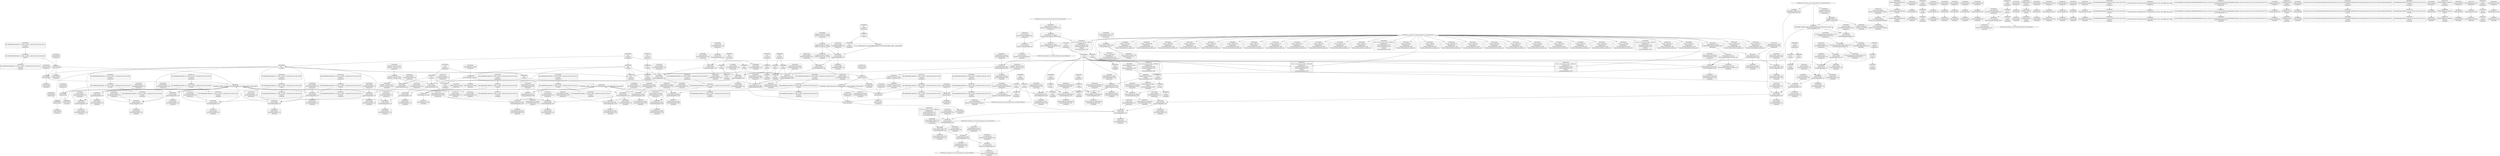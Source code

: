 digraph {
	CE0x3f467b0 [shape=record,shape=Mrecord,label="{CE0x3f467b0|i64*_getelementptr_inbounds_(_11_x_i64_,_11_x_i64_*___llvm_gcov_ctr125,_i64_0,_i64_1)|*Constant*|*SummSink*}"]
	CE0x3f3f2d0 [shape=record,shape=Mrecord,label="{CE0x3f3f2d0|avc_has_perm:auditdata|Function::avc_has_perm&Arg::auditdata::}"]
	"CONST[source:0(mediator),value:2(dynamic)][purpose:{object}][SnkIdx:1]"
	CE0x3f27bc0 [shape=record,shape=Mrecord,label="{CE0x3f27bc0|get_current:tmp1}"]
	CE0x55d4b60 [shape=record,shape=Mrecord,label="{CE0x55d4b60|_call_void_mcount()_#3|*SummSink*}"]
	CE0x3f3c8f0 [shape=record,shape=Mrecord,label="{CE0x3f3c8f0|_ret_i32_%retval.0,_!dbg_!27728|security/selinux/avc.c,775|*SummSource*}"]
	CE0x3f1b7d0 [shape=record,shape=Mrecord,label="{CE0x3f1b7d0|i1_true|*Constant*|*SummSource*}"]
	CE0x3f462e0 [shape=record,shape=Mrecord,label="{CE0x3f462e0|_call_void_mcount()_#3|*SummSink*}"]
	CE0x3f73f80 [shape=record,shape=Mrecord,label="{CE0x3f73f80|current_sid:tmp23|security/selinux/hooks.c,218|*SummSource*}"]
	CE0x3f6a640 [shape=record,shape=Mrecord,label="{CE0x3f6a640|current_sid:tmp12|security/selinux/hooks.c,218|*SummSink*}"]
	CE0x3f6f0a0 [shape=record,shape=Mrecord,label="{CE0x3f6f0a0|i64_5|*Constant*}"]
	CE0x3f24f20 [shape=record,shape=Mrecord,label="{CE0x3f24f20|i64*_getelementptr_inbounds_(_5_x_i64_,_5_x_i64_*___llvm_gcov_ctr276,_i64_0,_i64_4)|*Constant*}"]
	CE0x3f25100 [shape=record,shape=Mrecord,label="{CE0x3f25100|selinux_kernel_act_as:sockcreate_sid|security/selinux/hooks.c,3532|*SummSink*}"]
	CE0x3f46050 [shape=record,shape=Mrecord,label="{CE0x3f46050|current_sid:tmp6|security/selinux/hooks.c,218|*SummSink*}"]
	CE0x3f407c0 [shape=record,shape=Mrecord,label="{CE0x3f407c0|current_sid:if.end|*SummSink*}"]
	CE0x3f7f5d0 [shape=record,shape=Mrecord,label="{CE0x3f7f5d0|get_current:entry}"]
	CE0x3f33e80 [shape=record,shape=Mrecord,label="{CE0x3f33e80|i64*_getelementptr_inbounds_(_5_x_i64_,_5_x_i64_*___llvm_gcov_ctr276,_i64_0,_i64_4)|*Constant*|*SummSink*}"]
	CE0x3f425e0 [shape=record,shape=Mrecord,label="{CE0x3f425e0|current_sid:tmp6|security/selinux/hooks.c,218}"]
	CE0x380e080 [shape=record,shape=Mrecord,label="{CE0x380e080|selinux_kernel_act_as:tmp1}"]
	CE0x3f46240 [shape=record,shape=Mrecord,label="{CE0x3f46240|_call_void_mcount()_#3|*SummSource*}"]
	CE0x3f1ce20 [shape=record,shape=Mrecord,label="{CE0x3f1ce20|current_sid:tobool|security/selinux/hooks.c,218}"]
	CE0x3f6ef10 [shape=record,shape=Mrecord,label="{CE0x3f6ef10|i64_4|*Constant*|*SummSink*}"]
	CE0x3f45ed0 [shape=record,shape=Mrecord,label="{CE0x3f45ed0|current_sid:tmp6|security/selinux/hooks.c,218|*SummSource*}"]
	CE0x3f36a10 [shape=record,shape=Mrecord,label="{CE0x3f36a10|selinux_kernel_act_as:cmp|security/selinux/hooks.c,3528}"]
	CE0x3f36d60 [shape=record,shape=Mrecord,label="{CE0x3f36d60|selinux_kernel_act_as:cmp|security/selinux/hooks.c,3528|*SummSink*}"]
	CE0x3f15c90 [shape=record,shape=Mrecord,label="{CE0x3f15c90|avc_has_perm:entry|*SummSource*}"]
	CE0x3f4fb20 [shape=record,shape=Mrecord,label="{CE0x3f4fb20|current_sid:land.lhs.true2}"]
	CE0x3f2a1b0 [shape=record,shape=Mrecord,label="{CE0x3f2a1b0|selinux_kernel_act_as:call1|security/selinux/hooks.c,3524|*SummSource*}"]
	CE0x3f25a50 [shape=record,shape=Mrecord,label="{CE0x3f25a50|i32_1|*Constant*}"]
	CE0x3f39b40 [shape=record,shape=Mrecord,label="{CE0x3f39b40|4:_i32,_12:_i32,_16:_i32,_20:_i32,_:_CME_0,4_|*MultipleSource*|security/selinux/hooks.c,3529|security/selinux/hooks.c,3520|*LoadInst*|security/selinux/hooks.c,3520}"]
	CE0x3f257b0 [shape=record,shape=Mrecord,label="{CE0x3f257b0|i16_48|*Constant*|*SummSource*}"]
	CE0x3f0daa0 [shape=record,shape=Mrecord,label="{CE0x3f0daa0|GLOBAL:current_task|Global_var:current_task|*SummSink*}"]
	CE0x3f42470 [shape=record,shape=Mrecord,label="{CE0x3f42470|get_current:tmp2}"]
	CE0x3f231a0 [shape=record,shape=Mrecord,label="{CE0x3f231a0|4:_i32,_12:_i32,_16:_i32,_20:_i32,_:_CME_20,24_|*MultipleSource*|security/selinux/hooks.c,3529|security/selinux/hooks.c,3520|*LoadInst*|security/selinux/hooks.c,3520}"]
	CE0x3f2d060 [shape=record,shape=Mrecord,label="{CE0x3f2d060|i64_1|*Constant*}"]
	CE0x3f74e20 [shape=record,shape=Mrecord,label="{CE0x3f74e20|get_current:bb}"]
	CE0x3f28070 [shape=record,shape=Mrecord,label="{CE0x3f28070|selinux_kernel_act_as:tmp7|security/selinux/hooks.c,3528}"]
	CE0x3f26540 [shape=record,shape=Mrecord,label="{CE0x3f26540|GLOBAL:current_sid|*Constant*|*SummSource*}"]
	CE0x3f74790 [shape=record,shape=Mrecord,label="{CE0x3f74790|current_sid:sid|security/selinux/hooks.c,220|*SummSource*}"]
	CE0x3f1d3c0 [shape=record,shape=Mrecord,label="{CE0x3f1d3c0|i64*_getelementptr_inbounds_(_11_x_i64_,_11_x_i64_*___llvm_gcov_ctr125,_i64_0,_i64_6)|*Constant*}"]
	CE0x3f3e700 [shape=record,shape=Mrecord,label="{CE0x3f3e700|128:_i8*,_:_CRE_168,176_|*MultipleSource*|security/selinux/hooks.c,3520|Function::selinux_kernel_act_as&Arg::new::}"]
	CE0x3f3a440 [shape=record,shape=Mrecord,label="{CE0x3f3a440|selinux_kernel_act_as:tmp5|security/selinux/hooks.c,3528|*SummSink*}"]
	CE0x3f334d0 [shape=record,shape=Mrecord,label="{CE0x3f334d0|current_sid:tmp17|security/selinux/hooks.c,218|*SummSink*}"]
	CE0x3f463a0 [shape=record,shape=Mrecord,label="{CE0x3f463a0|get_current:tmp4|./arch/x86/include/asm/current.h,14}"]
	CE0x3f3cb40 [shape=record,shape=Mrecord,label="{CE0x3f3cb40|selinux_kernel_act_as:cmp|security/selinux/hooks.c,3528|*SummSource*}"]
	CE0x3f3e880 [shape=record,shape=Mrecord,label="{CE0x3f3e880|selinux_kernel_act_as:tmp2|*LoadInst*|security/selinux/hooks.c,3520|*SummSource*}"]
	CE0x3f34530 [shape=record,shape=Mrecord,label="{CE0x3f34530|current_sid:entry|*SummSource*}"]
	CE0x3f365e0 [shape=record,shape=Mrecord,label="{CE0x3f365e0|selinux_kernel_act_as:if.end|*SummSource*}"]
	CE0x3f2d0d0 [shape=record,shape=Mrecord,label="{CE0x3f2d0d0|current_sid:tmp1}"]
	CE0x3f36110 [shape=record,shape=Mrecord,label="{CE0x3f36110|avc_has_perm:ssid|Function::avc_has_perm&Arg::ssid::|*SummSink*}"]
	CE0x3f7ff30 [shape=record,shape=Mrecord,label="{CE0x3f7ff30|i32_78|*Constant*|*SummSource*}"]
	CE0x3f1b440 [shape=record,shape=Mrecord,label="{CE0x3f1b440|_ret_i32_%call1,_!dbg_!27735|security/selinux/hooks.c,3534|*SummSource*}"]
	CE0x3f0c500 [shape=record,shape=Mrecord,label="{CE0x3f0c500|current_sid:tmp13|security/selinux/hooks.c,218|*SummSink*}"]
	CE0x3f2d270 [shape=record,shape=Mrecord,label="{CE0x3f2d270|current_sid:tmp2}"]
	"CONST[source:0(mediator),value:2(dynamic)][purpose:{object}][SnkIdx:2]"
	CE0x3f3a370 [shape=record,shape=Mrecord,label="{CE0x3f3a370|avc_has_perm:requested|Function::avc_has_perm&Arg::requested::}"]
	CE0x3f80750 [shape=record,shape=Mrecord,label="{CE0x3f80750|current_sid:tmp21|security/selinux/hooks.c,218|*SummSource*}"]
	CE0x3f47690 [shape=record,shape=Mrecord,label="{CE0x3f47690|_call_void_mcount()_#3}"]
	CE0x3f81890 [shape=record,shape=Mrecord,label="{CE0x3f81890|i32_22|*Constant*}"]
	CE0x3f249c0 [shape=record,shape=Mrecord,label="{CE0x3f249c0|i32_5|*Constant*}"]
	CE0x3f4e5e0 [shape=record,shape=Mrecord,label="{CE0x3f4e5e0|i64*_getelementptr_inbounds_(_2_x_i64_,_2_x_i64_*___llvm_gcov_ctr98,_i64_0,_i64_0)|*Constant*|*SummSink*}"]
	CE0x3f6f730 [shape=record,shape=Mrecord,label="{CE0x3f6f730|current_sid:bb|*SummSource*}"]
	CE0x3f4e680 [shape=record,shape=Mrecord,label="{CE0x3f4e680|current_sid:tmp4|security/selinux/hooks.c,218|*SummSink*}"]
	CE0x3f3d020 [shape=record,shape=Mrecord,label="{CE0x3f3d020|selinux_kernel_act_as:tmp2|*LoadInst*|security/selinux/hooks.c,3520}"]
	CE0x3f1de80 [shape=record,shape=Mrecord,label="{CE0x3f1de80|current_sid:tobool|security/selinux/hooks.c,218|*SummSink*}"]
	CE0x3f38960 [shape=record,shape=Mrecord,label="{CE0x3f38960|128:_i8*,_:_CRE_64,72_|*MultipleSource*|security/selinux/hooks.c,3520|Function::selinux_kernel_act_as&Arg::new::}"]
	CE0x3f4fd10 [shape=record,shape=Mrecord,label="{CE0x3f4fd10|current_sid:security|security/selinux/hooks.c,218|*SummSource*}"]
	CE0x3f6aa80 [shape=record,shape=Mrecord,label="{CE0x3f6aa80|get_current:tmp2|*SummSource*}"]
	CE0x3f27ac0 [shape=record,shape=Mrecord,label="{CE0x3f27ac0|selinux_kernel_act_as:if.then}"]
	CE0x3f277f0 [shape=record,shape=Mrecord,label="{CE0x3f277f0|get_current:tmp|*SummSink*}"]
	CE0x3f2dc90 [shape=record,shape=Mrecord,label="{CE0x3f2dc90|selinux_kernel_act_as:if.then|*SummSink*}"]
	CE0x3f32990 [shape=record,shape=Mrecord,label="{CE0x3f32990|i8*_getelementptr_inbounds_(_45_x_i8_,_45_x_i8_*_.str12,_i32_0,_i32_0)|*Constant*|*SummSource*}"]
	CE0x3f346a0 [shape=record,shape=Mrecord,label="{CE0x3f346a0|_ret_i32_%tmp24,_!dbg_!27742|security/selinux/hooks.c,220}"]
	CE0x3fa4210 [shape=record,shape=Mrecord,label="{CE0x3fa4210|get_current:tmp3|*SummSource*}"]
	CE0x3f3c420 [shape=record,shape=Mrecord,label="{CE0x3f3c420|avc_has_perm:tsid|Function::avc_has_perm&Arg::tsid::|*SummSink*}"]
	CE0x3f801c0 [shape=record,shape=Mrecord,label="{CE0x3f801c0|current_sid:cred|security/selinux/hooks.c,218|*SummSource*}"]
	CE0x3f39640 [shape=record,shape=Mrecord,label="{CE0x3f39640|i32_3|*Constant*}"]
	CE0x3f68610 [shape=record,shape=Mrecord,label="{CE0x3f68610|current_sid:tmp8|security/selinux/hooks.c,218|*SummSink*}"]
	CE0x3f6c760 [shape=record,shape=Mrecord,label="{CE0x3f6c760|current_sid:tmp16|security/selinux/hooks.c,218|*SummSource*}"]
	CE0x3f6ff50 [shape=record,shape=Mrecord,label="{CE0x3f6ff50|current_sid:tmp9|security/selinux/hooks.c,218|*SummSource*}"]
	CE0x3f71100 [shape=record,shape=Mrecord,label="{CE0x3f71100|current_sid:tobool1|security/selinux/hooks.c,218|*SummSource*}"]
	CE0x3f33950 [shape=record,shape=Mrecord,label="{CE0x3f33950|current_sid:tmp18|security/selinux/hooks.c,218|*SummSource*}"]
	CE0x3f0c6f0 [shape=record,shape=Mrecord,label="{CE0x3f0c6f0|current_sid:tmp14|security/selinux/hooks.c,218}"]
	CE0x3f1d670 [shape=record,shape=Mrecord,label="{CE0x3f1d670|i64*_getelementptr_inbounds_(_11_x_i64_,_11_x_i64_*___llvm_gcov_ctr125,_i64_0,_i64_6)|*Constant*|*SummSink*}"]
	CE0x3f33760 [shape=record,shape=Mrecord,label="{CE0x3f33760|current_sid:tmp18|security/selinux/hooks.c,218}"]
	CE0x3f3c350 [shape=record,shape=Mrecord,label="{CE0x3f3c350|avc_has_perm:tsid|Function::avc_has_perm&Arg::tsid::|*SummSource*}"]
	CE0x3f443d0 [shape=record,shape=Mrecord,label="{CE0x3f443d0|%struct.task_struct*_(%struct.task_struct**)*_asm_movq_%gs:$_1:P_,$0_,_r,im,_dirflag_,_fpsr_,_flags_|*SummSink*}"]
	"CONST[source:1(input),value:2(dynamic)][purpose:{object}][SrcIdx:2]"
	CE0x3f4d6b0 [shape=record,shape=Mrecord,label="{CE0x3f4d6b0|current_sid:call|security/selinux/hooks.c,218}"]
	CE0x3f34210 [shape=record,shape=Mrecord,label="{CE0x3f34210|selinux_kernel_act_as:tmp10|security/selinux/hooks.c,3534}"]
	CE0x3f28660 [shape=record,shape=Mrecord,label="{CE0x3f28660|selinux_kernel_act_as:tmp6|security/selinux/hooks.c,3528}"]
	CE0x3f4be80 [shape=record,shape=Mrecord,label="{CE0x3f4be80|i32_4|*Constant*|*SummSink*}"]
	CE0x3f454c0 [shape=record,shape=Mrecord,label="{CE0x3f454c0|current_sid:tmp3|*SummSink*}"]
	CE0x3f36dd0 [shape=record,shape=Mrecord,label="{CE0x3f36dd0|i64_2|*Constant*|*SummSource*}"]
	CE0x3f3ac20 [shape=record,shape=Mrecord,label="{CE0x3f3ac20|128:_i8*,_:_CRE_120,128_|*MultipleSource*|security/selinux/hooks.c,3520|Function::selinux_kernel_act_as&Arg::new::}"]
	CE0x3f6b280 [shape=record,shape=Mrecord,label="{CE0x3f6b280|_call_void_lockdep_rcu_suspicious(i8*_getelementptr_inbounds_(_25_x_i8_,_25_x_i8_*_.str3,_i32_0,_i32_0),_i32_218,_i8*_getelementptr_inbounds_(_45_x_i8_,_45_x_i8_*_.str12,_i32_0,_i32_0))_#10,_!dbg_!27727|security/selinux/hooks.c,218|*SummSink*}"]
	CE0x3f15f70 [shape=record,shape=Mrecord,label="{CE0x3f15f70|avc_has_perm:entry|*SummSink*}"]
	CE0x3f21920 [shape=record,shape=Mrecord,label="{CE0x3f21920|128:_i8*,_:_CRE_20,24_|*MultipleSource*|security/selinux/hooks.c,3520|Function::selinux_kernel_act_as&Arg::new::}"]
	CE0x3f33ba0 [shape=record,shape=Mrecord,label="{CE0x3f33ba0|i64*_getelementptr_inbounds_(_5_x_i64_,_5_x_i64_*___llvm_gcov_ctr276,_i64_0,_i64_4)|*Constant*|*SummSource*}"]
	CE0x3f3c960 [shape=record,shape=Mrecord,label="{CE0x3f3c960|_ret_i32_%retval.0,_!dbg_!27728|security/selinux/avc.c,775|*SummSink*}"]
	CE0x3f1b0c0 [shape=record,shape=Mrecord,label="{CE0x3f1b0c0|selinux_kernel_act_as:tmp11|security/selinux/hooks.c,3534|*SummSink*}"]
	CE0x3f4f540 [shape=record,shape=Mrecord,label="{CE0x3f4f540|current_sid:land.lhs.true}"]
	CE0x3f479c0 [shape=record,shape=Mrecord,label="{CE0x3f479c0|_call_void_mcount()_#3|*SummSink*}"]
	CE0x3f226e0 [shape=record,shape=Mrecord,label="{CE0x3f226e0|128:_i8*,_:_CRE_44,48_|*MultipleSource*|security/selinux/hooks.c,3520|Function::selinux_kernel_act_as&Arg::new::}"]
	CE0x3f1ae40 [shape=record,shape=Mrecord,label="{CE0x3f1ae40|selinux_kernel_act_as:tmp11|security/selinux/hooks.c,3534}"]
	CE0x3f0c8c0 [shape=record,shape=Mrecord,label="{CE0x3f0c8c0|current_sid:tmp14|security/selinux/hooks.c,218|*SummSource*}"]
	CE0x3f4b570 [shape=record,shape=Mrecord,label="{CE0x3f4b570|selinux_kernel_act_as:create_sid|security/selinux/hooks.c,3530|*SummSink*}"]
	CE0x3f34940 [shape=record,shape=Mrecord,label="{CE0x3f34940|selinux_kernel_act_as:call1|security/selinux/hooks.c,3524|*SummSink*}"]
	CE0x3f70080 [shape=record,shape=Mrecord,label="{CE0x3f70080|current_sid:tmp9|security/selinux/hooks.c,218|*SummSink*}"]
	CE0x3f6fa00 [shape=record,shape=Mrecord,label="{CE0x3f6fa00|i64*_getelementptr_inbounds_(_11_x_i64_,_11_x_i64_*___llvm_gcov_ctr125,_i64_0,_i64_0)|*Constant*|*SummSource*}"]
	CE0x3f4d150 [shape=record,shape=Mrecord,label="{CE0x3f4d150|_ret_i32_%call1,_!dbg_!27735|security/selinux/hooks.c,3534|*SummSink*}"]
	CE0x3f0c420 [shape=record,shape=Mrecord,label="{CE0x3f0c420|current_sid:tmp13|security/selinux/hooks.c,218}"]
	CE0x3f34630 [shape=record,shape=Mrecord,label="{CE0x3f34630|current_sid:entry|*SummSink*}"]
	CE0x3f7f440 [shape=record,shape=Mrecord,label="{CE0x3f7f440|GLOBAL:get_current|*Constant*|*SummSink*}"]
	CE0x3f744b0 [shape=record,shape=Mrecord,label="{CE0x3f744b0|i32_1|*Constant*}"]
	CE0x3f4e940 [shape=record,shape=Mrecord,label="{CE0x3f4e940|GLOBAL:__llvm_gcov_ctr125|Global_var:__llvm_gcov_ctr125}"]
	CE0x3f42750 [shape=record,shape=Mrecord,label="{CE0x3f42750|current_sid:tmp5|security/selinux/hooks.c,218|*SummSink*}"]
	CE0x3f1f780 [shape=record,shape=Mrecord,label="{CE0x3f1f780|i64_3|*Constant*|*SummSink*}"]
	CE0x3f2af80 [shape=record,shape=Mrecord,label="{CE0x3f2af80|128:_i8*,_:_CRE_160,168_|*MultipleSource*|security/selinux/hooks.c,3520|Function::selinux_kernel_act_as&Arg::new::}"]
	CE0x3f36f50 [shape=record,shape=Mrecord,label="{CE0x3f36f50|i64_0|*Constant*}"]
	CE0x3f28550 [shape=record,shape=Mrecord,label="{CE0x3f28550|i64_0|*Constant*|*SummSink*}"]
	CE0x3f50460 [shape=record,shape=Mrecord,label="{CE0x3f50460|current_sid:land.lhs.true2|*SummSource*}"]
	CE0x3f3d3f0 [shape=record,shape=Mrecord,label="{CE0x3f3d3f0|selinux_kernel_act_as:new|Function::selinux_kernel_act_as&Arg::new::|*SummSink*}"]
	CE0x3f4b290 [shape=record,shape=Mrecord,label="{CE0x3f4b290|i32_3|*Constant*|*SummSource*}"]
	CE0x3f1da70 [shape=record,shape=Mrecord,label="{CE0x3f1da70|COLLAPSED:_GCMRE___llvm_gcov_ctr98_internal_global_2_x_i64_zeroinitializer:_elem_0:default:}"]
	CE0x3f3ed20 [shape=record,shape=Mrecord,label="{CE0x3f3ed20|%struct.common_audit_data*_null|*Constant*|*SummSource*}"]
	CE0x3f4d2c0 [shape=record,shape=Mrecord,label="{CE0x3f4d2c0|current_sid:land.lhs.true2|*SummSink*}"]
	CE0x3f1dbc0 [shape=record,shape=Mrecord,label="{CE0x3f1dbc0|get_current:tmp4|./arch/x86/include/asm/current.h,14|*SummSink*}"]
	CE0x3f3c740 [shape=record,shape=Mrecord,label="{CE0x3f3c740|avc_has_perm:auditdata|Function::avc_has_perm&Arg::auditdata::|*SummSource*}"]
	"CONST[source:2(external),value:2(dynamic)][purpose:{subject}][SrcIdx:3]"
	CE0x3f7de80 [shape=record,shape=Mrecord,label="{CE0x3f7de80|i64*_getelementptr_inbounds_(_11_x_i64_,_11_x_i64_*___llvm_gcov_ctr125,_i64_0,_i64_10)|*Constant*}"]
	CE0x3f69060 [shape=record,shape=Mrecord,label="{CE0x3f69060|current_sid:tmp15|security/selinux/hooks.c,218}"]
	CE0x3f3c1f0 [shape=record,shape=Mrecord,label="{CE0x3f3c1f0|avc_has_perm:tsid|Function::avc_has_perm&Arg::tsid::}"]
	CE0x3f7e310 [shape=record,shape=Mrecord,label="{CE0x3f7e310|i64*_getelementptr_inbounds_(_11_x_i64_,_11_x_i64_*___llvm_gcov_ctr125,_i64_0,_i64_10)|*Constant*|*SummSink*}"]
	CE0x3f26330 [shape=record,shape=Mrecord,label="{CE0x3f26330|selinux_kernel_act_as:call|security/selinux/hooks.c,3521|*SummSource*}"]
	CE0x3f1a990 [shape=record,shape=Mrecord,label="{CE0x3f1a990|selinux_kernel_act_as:tmp10|security/selinux/hooks.c,3534|*SummSource*}"]
	CE0x3f1f960 [shape=record,shape=Mrecord,label="{CE0x3f1f960|current_sid:tmp4|security/selinux/hooks.c,218}"]
	CE0x3f3bae0 [shape=record,shape=Mrecord,label="{CE0x3f3bae0|selinux_kernel_act_as:security|security/selinux/hooks.c,3520|*SummSource*}"]
	CE0x3f38e50 [shape=record,shape=Mrecord,label="{CE0x3f38e50|selinux_kernel_act_as:tmp9|security/selinux/hooks.c,3529|*SummSource*}"]
	CE0x3f27920 [shape=record,shape=Mrecord,label="{CE0x3f27920|i64*_getelementptr_inbounds_(_5_x_i64_,_5_x_i64_*___llvm_gcov_ctr276,_i64_0,_i64_0)|*Constant*}"]
	CE0x3f27200 [shape=record,shape=Mrecord,label="{CE0x3f27200|COLLAPSED:_GCMRE___llvm_gcov_ctr276_internal_global_5_x_i64_zeroinitializer:_elem_0:default:}"]
	CE0x52faa00 [shape=record,shape=Mrecord,label="{CE0x52faa00|i32_0|*Constant*|*SummSource*}"]
	CE0x3f4f040 [shape=record,shape=Mrecord,label="{CE0x3f4f040|current_sid:if.then|*SummSink*}"]
	CE0x3f1c290 [shape=record,shape=Mrecord,label="{CE0x3f1c290|GLOBAL:__llvm_gcov_ctr276|Global_var:__llvm_gcov_ctr276|*SummSource*}"]
	CE0x3f2d140 [shape=record,shape=Mrecord,label="{CE0x3f2d140|current_sid:tmp1|*SummSource*}"]
	CE0x3f42db0 [shape=record,shape=Mrecord,label="{CE0x3f42db0|i64_4|*Constant*}"]
	CE0x380dfe0 [shape=record,shape=Mrecord,label="{CE0x380dfe0|_call_void_mcount()_#3}"]
	CE0x3f19980 [shape=record,shape=Mrecord,label="{CE0x3f19980|selinux_kernel_act_as:keycreate_sid|security/selinux/hooks.c,3531}"]
	CE0x3f1e1c0 [shape=record,shape=Mrecord,label="{CE0x3f1e1c0|i64_3|*Constant*|*SummSource*}"]
	CE0x3f3d8f0 [shape=record,shape=Mrecord,label="{CE0x3f3d8f0|i32_(i32,_i32,_i16,_i32,_%struct.common_audit_data*)*_bitcast_(i32_(i32,_i32,_i16,_i32,_%struct.common_audit_data.495*)*_avc_has_perm_to_i32_(i32,_i32,_i16,_i32,_%struct.common_audit_data*)*)|*Constant*|*SummSink*}"]
	CE0x3f70920 [shape=record,shape=Mrecord,label="{CE0x3f70920|current_sid:tmp10|security/selinux/hooks.c,218|*SummSink*}"]
	CE0x3f26e20 [shape=record,shape=Mrecord,label="{CE0x3f26e20|128:_i8*,_:_CRE_80,88_|*MultipleSource*|security/selinux/hooks.c,3520|Function::selinux_kernel_act_as&Arg::new::}"]
	CE0x4c1ed50 [shape=record,shape=Mrecord,label="{CE0x4c1ed50|128:_i8*,_:_CRE_96,104_|*MultipleSource*|security/selinux/hooks.c,3520|Function::selinux_kernel_act_as&Arg::new::}"]
	CE0x3f68490 [shape=record,shape=Mrecord,label="{CE0x3f68490|current_sid:tobool1|security/selinux/hooks.c,218}"]
	CE0x3f86030 [shape=record,shape=Mrecord,label="{CE0x3f86030|i64*_getelementptr_inbounds_(_2_x_i64_,_2_x_i64_*___llvm_gcov_ctr98,_i64_0,_i64_0)|*Constant*}"]
	CE0x3f29150 [shape=record,shape=Mrecord,label="{CE0x3f29150|selinux_kernel_act_as:tmp8|security/selinux/hooks.c,3529|*SummSource*}"]
	CE0x3f3e9a0 [shape=record,shape=Mrecord,label="{CE0x3f3e9a0|selinux_kernel_act_as:tmp3|security/selinux/hooks.c,3520}"]
	CE0x3f16d40 [shape=record,shape=Mrecord,label="{CE0x3f16d40|i64*_getelementptr_inbounds_(_5_x_i64_,_5_x_i64_*___llvm_gcov_ctr276,_i64_0,_i64_0)|*Constant*|*SummSource*}"]
	CE0x3f3b290 [shape=record,shape=Mrecord,label="{CE0x3f3b290|selinux_kernel_act_as:call|security/selinux/hooks.c,3521|*SummSink*}"]
	CE0x3f23410 [shape=record,shape=Mrecord,label="{CE0x3f23410|4:_i32,_12:_i32,_16:_i32,_20:_i32,_:_CME_16,20_|*MultipleSource*|security/selinux/hooks.c,3529|security/selinux/hooks.c,3520|*LoadInst*|security/selinux/hooks.c,3520}"]
	CE0x3f361b0 [shape=record,shape=Mrecord,label="{CE0x3f361b0|selinux_kernel_act_as:secid|Function::selinux_kernel_act_as&Arg::secid::}"]
	CE0x3f0d410 [shape=record,shape=Mrecord,label="{CE0x3f0d410|current_sid:tmp2|*SummSink*}"]
	CE0x3f6b620 [shape=record,shape=Mrecord,label="{CE0x3f6b620|i8*_getelementptr_inbounds_(_25_x_i8_,_25_x_i8_*_.str3,_i32_0,_i32_0)|*Constant*|*SummSource*}"]
	CE0x3f39f90 [shape=record,shape=Mrecord,label="{CE0x3f39f90|i32_1|*Constant*|*SummSource*}"]
	CE0x3f244c0 [shape=record,shape=Mrecord,label="{CE0x3f244c0|i64*_getelementptr_inbounds_(_5_x_i64_,_5_x_i64_*___llvm_gcov_ctr276,_i64_0,_i64_3)|*Constant*}"]
	CE0x3f49c90 [shape=record,shape=Mrecord,label="{CE0x3f49c90|get_current:tmp}"]
	CE0x3f6e8f0 [shape=record,shape=Mrecord,label="{CE0x3f6e8f0|current_sid:tmp}"]
	CE0x3f41fd0 [shape=record,shape=Mrecord,label="{CE0x3f41fd0|GLOBAL:current_sid.__warned|Global_var:current_sid.__warned}"]
	CE0x3f74b90 [shape=record,shape=Mrecord,label="{CE0x3f74b90|0:_i32,_4:_i32,_8:_i32,_12:_i32,_:_CMRE_4,8_|*MultipleSource*|security/selinux/hooks.c,218|security/selinux/hooks.c,218|security/selinux/hooks.c,220}"]
	CE0x3f7e3f0 [shape=record,shape=Mrecord,label="{CE0x3f7e3f0|current_sid:tmp20|security/selinux/hooks.c,218}"]
	CE0x3f43040 [shape=record,shape=Mrecord,label="{CE0x3f43040|i64_4|*Constant*|*SummSource*}"]
	CE0x3f6f030 [shape=record,shape=Mrecord,label="{CE0x3f6f030|current_sid:tmp10|security/selinux/hooks.c,218}"]
	CE0x3f724f0 [shape=record,shape=Mrecord,label="{CE0x3f724f0|i8*_getelementptr_inbounds_(_25_x_i8_,_25_x_i8_*_.str3,_i32_0,_i32_0)|*Constant*|*SummSink*}"]
	CE0x3f32a00 [shape=record,shape=Mrecord,label="{CE0x3f32a00|i8*_getelementptr_inbounds_(_45_x_i8_,_45_x_i8_*_.str12,_i32_0,_i32_0)|*Constant*|*SummSink*}"]
	CE0x3f46180 [shape=record,shape=Mrecord,label="{CE0x3f46180|current_sid:tmp7|security/selinux/hooks.c,218}"]
	CE0x3f267a0 [shape=record,shape=Mrecord,label="{CE0x3f267a0|current_sid:entry}"]
	CE0x3f39c50 [shape=record,shape=Mrecord,label="{CE0x3f39c50|4:_i32,_12:_i32,_16:_i32,_20:_i32,_:_CME_4,8_|*MultipleSource*|security/selinux/hooks.c,3529|security/selinux/hooks.c,3520|*LoadInst*|security/selinux/hooks.c,3520}"]
	CE0x3f26a60 [shape=record,shape=Mrecord,label="{CE0x3f26a60|get_current:tmp1|*SummSink*}"]
	CE0x3f70a50 [shape=record,shape=Mrecord,label="{CE0x3f70a50|current_sid:tmp11|security/selinux/hooks.c,218}"]
	CE0x3f0d910 [shape=record,shape=Mrecord,label="{CE0x3f0d910|GLOBAL:current_task|Global_var:current_task}"]
	CE0x3f32ea0 [shape=record,shape=Mrecord,label="{CE0x3f32ea0|i64*_getelementptr_inbounds_(_11_x_i64_,_11_x_i64_*___llvm_gcov_ctr125,_i64_0,_i64_9)|*Constant*|*SummSource*}"]
	CE0x3f3ebb0 [shape=record,shape=Mrecord,label="{CE0x3f3ebb0|selinux_kernel_act_as:tmp3|security/selinux/hooks.c,3520|*SummSink*}"]
	CE0x3f44750 [shape=record,shape=Mrecord,label="{CE0x3f44750|current_sid:do.end|*SummSink*}"]
	CE0x3f4b400 [shape=record,shape=Mrecord,label="{CE0x3f4b400|i32_3|*Constant*|*SummSink*}"]
	CE0x3f74100 [shape=record,shape=Mrecord,label="{CE0x3f74100|current_sid:tmp23|security/selinux/hooks.c,218|*SummSink*}"]
	CE0x3f6cbe0 [shape=record,shape=Mrecord,label="{CE0x3f6cbe0|i8_1|*Constant*|*SummSource*}"]
	CE0x3f3ea10 [shape=record,shape=Mrecord,label="{CE0x3f3ea10|selinux_kernel_act_as:tmp2|*LoadInst*|security/selinux/hooks.c,3520|*SummSink*}"]
	CE0x3f44860 [shape=record,shape=Mrecord,label="{CE0x3f44860|current_sid:bb}"]
	CE0x3f48fd0 [shape=record,shape=Mrecord,label="{CE0x3f48fd0|GLOBAL:current_sid.__warned|Global_var:current_sid.__warned|*SummSource*}"]
	CE0x3f7fe50 [shape=record,shape=Mrecord,label="{CE0x3f7fe50|i32_78|*Constant*}"]
	CE0x3f25b50 [shape=record,shape=Mrecord,label="{CE0x3f25b50|avc_has_perm:tclass|Function::avc_has_perm&Arg::tclass::}"]
	CE0x3f4df70 [shape=record,shape=Mrecord,label="{CE0x3f4df70|i32_0|*Constant*}"]
	CE0x3f46510 [shape=record,shape=Mrecord,label="{CE0x3f46510|i64*_getelementptr_inbounds_(_2_x_i64_,_2_x_i64_*___llvm_gcov_ctr98,_i64_0,_i64_1)|*Constant*|*SummSink*}"]
	CE0x3f28ce0 [shape=record,shape=Mrecord,label="{CE0x3f28ce0|i64*_getelementptr_inbounds_(_5_x_i64_,_5_x_i64_*___llvm_gcov_ctr276,_i64_0,_i64_3)|*Constant*|*SummSink*}"]
	CE0x3f70770 [shape=record,shape=Mrecord,label="{CE0x3f70770|current_sid:tmp10|security/selinux/hooks.c,218|*SummSource*}"]
	CE0x3f32cd0 [shape=record,shape=Mrecord,label="{CE0x3f32cd0|i64*_getelementptr_inbounds_(_11_x_i64_,_11_x_i64_*___llvm_gcov_ctr125,_i64_0,_i64_9)|*Constant*}"]
	CE0x3f1af50 [shape=record,shape=Mrecord,label="{CE0x3f1af50|selinux_kernel_act_as:tmp11|security/selinux/hooks.c,3534|*SummSource*}"]
	CE0x3f7da50 [shape=record,shape=Mrecord,label="{CE0x3f7da50|current_sid:tmp18|security/selinux/hooks.c,218|*SummSink*}"]
	CE0x3f440d0 [shape=record,shape=Mrecord,label="{CE0x3f440d0|current_sid:tmp5|security/selinux/hooks.c,218}"]
	CE0x3f364e0 [shape=record,shape=Mrecord,label="{CE0x3f364e0|selinux_kernel_act_as:secid|Function::selinux_kernel_act_as&Arg::secid::|*SummSink*}"]
	CE0x3f690d0 [shape=record,shape=Mrecord,label="{CE0x3f690d0|current_sid:tmp15|security/selinux/hooks.c,218|*SummSource*}"]
	CE0x3f81af0 [shape=record,shape=Mrecord,label="{CE0x3f81af0|current_sid:security|security/selinux/hooks.c,218}"]
	CE0x3f4b7f0 [shape=record,shape=Mrecord,label="{CE0x3f4b7f0|selinux_kernel_act_as:create_sid|security/selinux/hooks.c,3530|*SummSource*}"]
	CE0x3f6ae90 [shape=record,shape=Mrecord,label="{CE0x3f6ae90|GLOBAL:lockdep_rcu_suspicious|*Constant*}"]
	CE0x3f26c60 [shape=record,shape=Mrecord,label="{CE0x3f26c60|128:_i8*,_:_CRE_72,80_|*MultipleSource*|security/selinux/hooks.c,3520|Function::selinux_kernel_act_as&Arg::new::}"]
	CE0x3f1bd80 [shape=record,shape=Mrecord,label="{CE0x3f1bd80|selinux_kernel_act_as:tmp4|security/selinux/hooks.c,3528|*SummSource*}"]
	CE0x3f37d20 [shape=record,shape=Mrecord,label="{CE0x3f37d20|128:_i8*,_:_CRE_128,136_|*MultipleSource*|security/selinux/hooks.c,3520|Function::selinux_kernel_act_as&Arg::new::}"]
	CE0x3f3a1e0 [shape=record,shape=Mrecord,label="{CE0x3f3a1e0|avc_has_perm:requested|Function::avc_has_perm&Arg::requested::|*SummSink*}"]
	CE0x3f363d0 [shape=record,shape=Mrecord,label="{CE0x3f363d0|selinux_kernel_act_as:secid|Function::selinux_kernel_act_as&Arg::secid::|*SummSource*}"]
	CE0x3f1df50 [shape=record,shape=Mrecord,label="{CE0x3f1df50|current_sid:tobool|security/selinux/hooks.c,218|*SummSource*}"]
	CE0x3f6ca10 [shape=record,shape=Mrecord,label="{CE0x3f6ca10|i8_1|*Constant*}"]
	CE0x5c53160 [shape=record,shape=Mrecord,label="{CE0x5c53160|i64_1|*Constant*|*SummSink*}"]
	CE0x3f49f10 [shape=record,shape=Mrecord,label="{CE0x3f49f10|get_current:tmp4|./arch/x86/include/asm/current.h,14|*SummSource*}"]
	"CONST[source:0(mediator),value:0(static)][purpose:{operation}][SnkIdx:3]"
	"CONST[source:1(input),value:2(dynamic)][purpose:{subject}][SrcIdx:4]"
	CE0x3f486d0 [shape=record,shape=Mrecord,label="{CE0x3f486d0|current_sid:do.body}"]
	CE0x3f0ca40 [shape=record,shape=Mrecord,label="{CE0x3f0ca40|current_sid:tmp14|security/selinux/hooks.c,218|*SummSink*}"]
	CE0x3f291c0 [shape=record,shape=Mrecord,label="{CE0x3f291c0|selinux_kernel_act_as:tmp8|security/selinux/hooks.c,3529|*SummSink*}"]
	CE0x3f24200 [shape=record,shape=Mrecord,label="{CE0x3f24200|selinux_kernel_act_as:tmp7|security/selinux/hooks.c,3528|*SummSource*}"]
	CE0x3f7db30 [shape=record,shape=Mrecord,label="{CE0x3f7db30|current_sid:tmp19|security/selinux/hooks.c,218}"]
	CE0x3f25900 [shape=record,shape=Mrecord,label="{CE0x3f25900|i16_48|*Constant*|*SummSink*}"]
	CE0x3f6a770 [shape=record,shape=Mrecord,label="{CE0x3f6a770|i64*_getelementptr_inbounds_(_11_x_i64_,_11_x_i64_*___llvm_gcov_ctr125,_i64_0,_i64_6)|*Constant*|*SummSource*}"]
	CE0x3f49e70 [shape=record,shape=Mrecord,label="{CE0x3f49e70|i64*_getelementptr_inbounds_(_2_x_i64_,_2_x_i64_*___llvm_gcov_ctr98,_i64_0,_i64_1)|*Constant*|*SummSource*}"]
	CE0x3f163e0 [shape=record,shape=Mrecord,label="{CE0x3f163e0|selinux_kernel_act_as:entry}"]
	CE0x3f4eea0 [shape=record,shape=Mrecord,label="{CE0x3f4eea0|current_sid:if.then}"]
	CE0x3f47eb0 [shape=record,shape=Mrecord,label="{CE0x3f47eb0|GLOBAL:current_sid.__warned|Global_var:current_sid.__warned|*SummSink*}"]
	CE0x3f1c180 [shape=record,shape=Mrecord,label="{CE0x3f1c180|GLOBAL:__llvm_gcov_ctr276|Global_var:__llvm_gcov_ctr276}"]
	CE0x3fa42b0 [shape=record,shape=Mrecord,label="{CE0x3fa42b0|get_current:tmp3|*SummSink*}"]
	CE0x3f75970 [shape=record,shape=Mrecord,label="{CE0x3f75970|get_current:bb|*SummSink*}"]
	CE0x3f36890 [shape=record,shape=Mrecord,label="{CE0x3f36890|i64_2|*Constant*}"]
	CE0x3f21cb0 [shape=record,shape=Mrecord,label="{CE0x3f21cb0|selinux_kernel_act_as:entry|*SummSink*}"]
	CE0x3f1aa00 [shape=record,shape=Mrecord,label="{CE0x3f1aa00|selinux_kernel_act_as:tmp10|security/selinux/hooks.c,3534|*SummSink*}"]
	CE0x3f0c490 [shape=record,shape=Mrecord,label="{CE0x3f0c490|current_sid:tmp13|security/selinux/hooks.c,218|*SummSource*}"]
	CE0x3f3da40 [shape=record,shape=Mrecord,label="{CE0x3f3da40|avc_has_perm:entry}"]
	CE0x3f7ed70 [shape=record,shape=Mrecord,label="{CE0x3f7ed70|current_sid:call4|security/selinux/hooks.c,218|*SummSource*}"]
	CE0x3f3de50 [shape=record,shape=Mrecord,label="{CE0x3f3de50|selinux_kernel_act_as:tmp1|*SummSink*}"]
	CE0x3f16130 [shape=record,shape=Mrecord,label="{CE0x3f16130|_call_void_mcount()_#3|*SummSource*}"]
	CE0x3f38040 [shape=record,shape=Mrecord,label="{CE0x3f38040|128:_i8*,_:_CRE_144,152_|*MultipleSource*|security/selinux/hooks.c,3520|Function::selinux_kernel_act_as&Arg::new::}"]
	CE0x3f39310 [shape=record,shape=Mrecord,label="{CE0x3f39310|selinux_kernel_act_as:sid2|security/selinux/hooks.c,3529}"]
	CE0x3f3d0f0 [shape=record,shape=Mrecord,label="{CE0x3f3d0f0|selinux_kernel_act_as:security|security/selinux/hooks.c,3520}"]
	CE0x3f3e380 [shape=record,shape=Mrecord,label="{CE0x3f3e380|128:_i8*,_:_CRE_0,4_|*MultipleSource*|security/selinux/hooks.c,3520|Function::selinux_kernel_act_as&Arg::new::}"]
	CE0x3f487f0 [shape=record,shape=Mrecord,label="{CE0x3f487f0|current_sid:do.body|*SummSource*}"]
	CE0x3f44340 [shape=record,shape=Mrecord,label="{CE0x3f44340|%struct.task_struct*_(%struct.task_struct**)*_asm_movq_%gs:$_1:P_,$0_,_r,im,_dirflag_,_fpsr_,_flags_|*SummSource*}"]
	CE0x3f6e960 [shape=record,shape=Mrecord,label="{CE0x3f6e960|COLLAPSED:_GCMRE___llvm_gcov_ctr125_internal_global_11_x_i64_zeroinitializer:_elem_0:default:}"]
	CE0x3f7eae0 [shape=record,shape=Mrecord,label="{CE0x3f7eae0|current_sid:call4|security/selinux/hooks.c,218}"]
	CE0x3f6c8e0 [shape=record,shape=Mrecord,label="{CE0x3f6c8e0|current_sid:tmp16|security/selinux/hooks.c,218|*SummSink*}"]
	CE0x3f7f020 [shape=record,shape=Mrecord,label="{CE0x3f7f020|GLOBAL:get_current|*Constant*}"]
	CE0x3f41e50 [shape=record,shape=Mrecord,label="{CE0x3f41e50|current_sid:tmp7|security/selinux/hooks.c,218|*SummSource*}"]
	CE0x3f27c30 [shape=record,shape=Mrecord,label="{CE0x3f27c30|get_current:tmp1|*SummSource*}"]
	CE0x3f43810 [shape=record,shape=Mrecord,label="{CE0x3f43810|current_sid:tmp1|*SummSink*}"]
	CE0x3f6aaf0 [shape=record,shape=Mrecord,label="{CE0x3f6aaf0|get_current:tmp2|*SummSink*}"]
	CE0x3f46650 [shape=record,shape=Mrecord,label="{CE0x3f46650|i64*_getelementptr_inbounds_(_11_x_i64_,_11_x_i64_*___llvm_gcov_ctr125,_i64_0,_i64_1)|*Constant*|*SummSource*}"]
	CE0x3f727c0 [shape=record,shape=Mrecord,label="{CE0x3f727c0|GLOBAL:lockdep_rcu_suspicious|*Constant*|*SummSink*}"]
	CE0x3f0d480 [shape=record,shape=Mrecord,label="{CE0x3f0d480|current_sid:tmp3}"]
	CE0x3f70ac0 [shape=record,shape=Mrecord,label="{CE0x3f70ac0|current_sid:tmp11|security/selinux/hooks.c,218|*SummSource*}"]
	CE0x5c530f0 [shape=record,shape=Mrecord,label="{CE0x5c530f0|i64_1|*Constant*|*SummSource*}"]
	CE0x3f39490 [shape=record,shape=Mrecord,label="{CE0x3f39490|selinux_kernel_act_as:sid2|security/selinux/hooks.c,3529|*SummSink*}"]
	CE0x3f1bcc0 [shape=record,shape=Mrecord,label="{CE0x3f1bcc0|i64*_getelementptr_inbounds_(_11_x_i64_,_11_x_i64_*___llvm_gcov_ctr125,_i64_0,_i64_8)|*Constant*}"]
	CE0x3f4bd00 [shape=record,shape=Mrecord,label="{CE0x3f4bd00|i32_4|*Constant*|*SummSource*}"]
	CE0x3f68cb0 [shape=record,shape=Mrecord,label="{CE0x3f68cb0|i64*_getelementptr_inbounds_(_11_x_i64_,_11_x_i64_*___llvm_gcov_ctr125,_i64_0,_i64_8)|*Constant*|*SummSource*}"]
	CE0x3f805d0 [shape=record,shape=Mrecord,label="{CE0x3f805d0|current_sid:tmp21|security/selinux/hooks.c,218}"]
	CE0x3f7fa40 [shape=record,shape=Mrecord,label="{CE0x3f7fa40|_ret_%struct.task_struct*_%tmp4,_!dbg_!27714|./arch/x86/include/asm/current.h,14}"]
	CE0x3f1b950 [shape=record,shape=Mrecord,label="{CE0x3f1b950|i1_true|*Constant*|*SummSink*}"]
	CE0x3f502f0 [shape=record,shape=Mrecord,label="{CE0x3f502f0|current_sid:tmp22|security/selinux/hooks.c,218}"]
	CE0x3f6c590 [shape=record,shape=Mrecord,label="{CE0x3f6c590|current_sid:tmp15|security/selinux/hooks.c,218|*SummSink*}"]
	CE0x3f6f280 [shape=record,shape=Mrecord,label="{CE0x3f6f280|current_sid:tmp9|security/selinux/hooks.c,218}"]
	CE0x3f1ff30 [shape=record,shape=Mrecord,label="{CE0x3f1ff30|selinux_kernel_act_as:tmp3|security/selinux/hooks.c,3520|*SummSource*}"]
	CE0x3f44200 [shape=record,shape=Mrecord,label="{CE0x3f44200|%struct.task_struct*_(%struct.task_struct**)*_asm_movq_%gs:$_1:P_,$0_,_r,im,_dirflag_,_fpsr_,_flags_}"]
	CE0x4c1ee70 [shape=record,shape=Mrecord,label="{CE0x4c1ee70|128:_i8*,_:_CRE_104,112_|*MultipleSource*|security/selinux/hooks.c,3520|Function::selinux_kernel_act_as&Arg::new::}"]
	CE0x3f34880 [shape=record,shape=Mrecord,label="{CE0x3f34880|_ret_i32_%tmp24,_!dbg_!27742|security/selinux/hooks.c,220|*SummSource*}"]
	CE0x3f6a510 [shape=record,shape=Mrecord,label="{CE0x3f6a510|current_sid:tmp12|security/selinux/hooks.c,218|*SummSource*}"]
	CE0x3f2adc0 [shape=record,shape=Mrecord,label="{CE0x3f2adc0|128:_i8*,_:_CRE_152,160_|*MultipleSource*|security/selinux/hooks.c,3520|Function::selinux_kernel_act_as&Arg::new::}"]
	CE0x3f6f8b0 [shape=record,shape=Mrecord,label="{CE0x3f6f8b0|i64*_getelementptr_inbounds_(_11_x_i64_,_11_x_i64_*___llvm_gcov_ctr125,_i64_0,_i64_0)|*Constant*}"]
	CE0x3f757f0 [shape=record,shape=Mrecord,label="{CE0x3f757f0|get_current:bb|*SummSource*}"]
	CE0x3f260e0 [shape=record,shape=Mrecord,label="{CE0x3f260e0|128:_i8*,_:_CRE_16,20_|*MultipleSource*|security/selinux/hooks.c,3520|Function::selinux_kernel_act_as&Arg::new::}"]
	CE0x3f435d0 [shape=record,shape=Mrecord,label="{CE0x3f435d0|i64*_getelementptr_inbounds_(_11_x_i64_,_11_x_i64_*___llvm_gcov_ctr125,_i64_0,_i64_1)|*Constant*}"]
	CE0x3f284e0 [shape=record,shape=Mrecord,label="{CE0x3f284e0|i64_0|*Constant*|*SummSource*}"]
	CE0x3f38d40 [shape=record,shape=Mrecord,label="{CE0x3f38d40|selinux_kernel_act_as:tmp9|security/selinux/hooks.c,3529}"]
	CE0x3f33030 [shape=record,shape=Mrecord,label="{CE0x3f33030|i64*_getelementptr_inbounds_(_11_x_i64_,_11_x_i64_*___llvm_gcov_ctr125,_i64_0,_i64_9)|*Constant*|*SummSink*}"]
	CE0x3f75460 [shape=record,shape=Mrecord,label="{CE0x3f75460|current_sid:tmp24|security/selinux/hooks.c,220}"]
	CE0x3f292e0 [shape=record,shape=Mrecord,label="{CE0x3f292e0|_ret_i32_%tmp24,_!dbg_!27742|security/selinux/hooks.c,220|*SummSink*}"]
	CE0x3f3aa90 [shape=record,shape=Mrecord,label="{CE0x3f3aa90|128:_i8*,_:_CRE_112,120_|*MultipleSource*|security/selinux/hooks.c,3520|Function::selinux_kernel_act_as&Arg::new::}"]
	CE0x3f43e60 [shape=record,shape=Mrecord,label="{CE0x3f43e60|GLOBAL:__llvm_gcov_ctr125|Global_var:__llvm_gcov_ctr125|*SummSource*}"]
	CE0x3f3d460 [shape=record,shape=Mrecord,label="{CE0x3f3d460|i32_22|*Constant*|*SummSource*}"]
	CE0x3f3c580 [shape=record,shape=Mrecord,label="{CE0x3f3c580|i16_48|*Constant*}"]
	CE0x3f3b0b0 [shape=record,shape=Mrecord,label="{CE0x3f3b0b0|selinux_kernel_act_as:call|security/selinux/hooks.c,3521}"]
	CE0x3f4de60 [shape=record,shape=Mrecord,label="{CE0x3f4de60|current_sid:call|security/selinux/hooks.c,218|*SummSink*}"]
	CE0x3f33460 [shape=record,shape=Mrecord,label="{CE0x3f33460|current_sid:tmp17|security/selinux/hooks.c,218|*SummSource*}"]
	CE0x3f6b210 [shape=record,shape=Mrecord,label="{CE0x3f6b210|_call_void_lockdep_rcu_suspicious(i8*_getelementptr_inbounds_(_25_x_i8_,_25_x_i8_*_.str3,_i32_0,_i32_0),_i32_218,_i8*_getelementptr_inbounds_(_45_x_i8_,_45_x_i8_*_.str12,_i32_0,_i32_0))_#10,_!dbg_!27727|security/selinux/hooks.c,218|*SummSource*}"]
	CE0x3f1f8f0 [shape=record,shape=Mrecord,label="{CE0x3f1f8f0|i64_2|*Constant*}"]
	CE0x3f748f0 [shape=record,shape=Mrecord,label="{CE0x3f748f0|current_sid:sid|security/selinux/hooks.c,220|*SummSink*}"]
	CE0x3f1be20 [shape=record,shape=Mrecord,label="{CE0x3f1be20|selinux_kernel_act_as:tmp4|security/selinux/hooks.c,3528|*SummSink*}"]
	CE0x3f722a0 [shape=record,shape=Mrecord,label="{CE0x3f722a0|i8*_getelementptr_inbounds_(_25_x_i8_,_25_x_i8_*_.str3,_i32_0,_i32_0)|*Constant*}"]
	CE0x3f72750 [shape=record,shape=Mrecord,label="{CE0x3f72750|GLOBAL:lockdep_rcu_suspicious|*Constant*|*SummSource*}"]
	CE0x3f25f90 [shape=record,shape=Mrecord,label="{CE0x3f25f90|128:_i8*,_:_CRE_8,16_|*MultipleSource*|security/selinux/hooks.c,3520|Function::selinux_kernel_act_as&Arg::new::}"]
	CE0x3f25620 [shape=record,shape=Mrecord,label="{CE0x3f25620|selinux_kernel_act_as:tmp|*SummSource*}"]
	CE0x3f27330 [shape=record,shape=Mrecord,label="{CE0x3f27330|i64*_getelementptr_inbounds_(_2_x_i64_,_2_x_i64_*___llvm_gcov_ctr98,_i64_0,_i64_1)|*Constant*}"]
	CE0x3f44140 [shape=record,shape=Mrecord,label="{CE0x3f44140|current_sid:tmp5|security/selinux/hooks.c,218|*SummSource*}"]
	CE0x3f48d40 [shape=record,shape=Mrecord,label="{CE0x3f48d40|current_sid:tmp7|security/selinux/hooks.c,218|*SummSink*}"]
	CE0x3f439e0 [shape=record,shape=Mrecord,label="{CE0x3f439e0|get_current:tmp3}"]
	CE0x3f1c830 [shape=record,shape=Mrecord,label="{CE0x3f1c830|selinux_kernel_act_as:new|Function::selinux_kernel_act_as&Arg::new::|*SummSource*}"]
	CE0x3f406f0 [shape=record,shape=Mrecord,label="{CE0x3f406f0|current_sid:if.end}"]
	CE0x3f24f90 [shape=record,shape=Mrecord,label="{CE0x3f24f90|selinux_kernel_act_as:sockcreate_sid|security/selinux/hooks.c,3532}"]
	CE0x3f80290 [shape=record,shape=Mrecord,label="{CE0x3f80290|current_sid:cred|security/selinux/hooks.c,218|*SummSink*}"]
	CE0x3f6e9d0 [shape=record,shape=Mrecord,label="{CE0x3f6e9d0|current_sid:tmp|*SummSource*}"]
	CE0x3f1b3d0 [shape=record,shape=Mrecord,label="{CE0x3f1b3d0|_ret_i32_%call1,_!dbg_!27735|security/selinux/hooks.c,3534}"]
	CE0x3f1ba80 [shape=record,shape=Mrecord,label="{CE0x3f1ba80|i64*_getelementptr_inbounds_(_11_x_i64_,_11_x_i64_*___llvm_gcov_ctr125,_i64_0,_i64_8)|*Constant*|*SummSink*}"]
	CE0x3f25bc0 [shape=record,shape=Mrecord,label="{CE0x3f25bc0|avc_has_perm:tclass|Function::avc_has_perm&Arg::tclass::|*SummSource*}"]
	CE0x3f20320 [shape=record,shape=Mrecord,label="{CE0x3f20320|selinux_kernel_act_as:call1|security/selinux/hooks.c,3524}"]
	CE0x3f24810 [shape=record,shape=Mrecord,label="{CE0x3f24810|avc_has_perm:requested|Function::avc_has_perm&Arg::requested::|*SummSource*}"]
	CE0x5c53080 [shape=record,shape=Mrecord,label="{CE0x5c53080|i64_1|*Constant*}"]
	CE0x3f7e710 [shape=record,shape=Mrecord,label="{CE0x3f7e710|current_sid:tmp20|security/selinux/hooks.c,218|*SummSink*}"]
	"CONST[source:0(mediator),value:2(dynamic)][purpose:{subject}][SrcIdx:5]"
	CE0x3f330a0 [shape=record,shape=Mrecord,label="{CE0x3f330a0|current_sid:tmp17|security/selinux/hooks.c,218}"]
	CE0x3f26650 [shape=record,shape=Mrecord,label="{CE0x3f26650|GLOBAL:current_sid|*Constant*|*SummSink*}"]
	CE0x3f6f7a0 [shape=record,shape=Mrecord,label="{CE0x3f6f7a0|current_sid:bb|*SummSink*}"]
	CE0x3f75640 [shape=record,shape=Mrecord,label="{CE0x3f75640|current_sid:tmp24|security/selinux/hooks.c,220|*SummSink*}"]
	CE0x3f81980 [shape=record,shape=Mrecord,label="{CE0x3f81980|current_sid:tmp21|security/selinux/hooks.c,218|*SummSink*}"]
	CE0x3f4f830 [shape=record,shape=Mrecord,label="{CE0x3f4f830|current_sid:do.end}"]
	CE0x5c53010 [shape=record,shape=Mrecord,label="{CE0x5c53010|selinux_kernel_act_as:tmp|*SummSink*}"]
	CE0x3f478c0 [shape=record,shape=Mrecord,label="{CE0x3f478c0|_call_void_mcount()_#3|*SummSource*}"]
	CE0x3f2cf70 [shape=record,shape=Mrecord,label="{CE0x3f2cf70|selinux_kernel_act_as:entry|*SummSource*}"]
	CE0x3f3aec0 [shape=record,shape=Mrecord,label="{CE0x3f3aec0|i32_(i32,_i32,_i16,_i32,_%struct.common_audit_data*)*_bitcast_(i32_(i32,_i32,_i16,_i32,_%struct.common_audit_data.495*)*_avc_has_perm_to_i32_(i32,_i32,_i16,_i32,_%struct.common_audit_data*)*)|*Constant*}"]
	CE0x3f44680 [shape=record,shape=Mrecord,label="{CE0x3f44680|current_sid:do.end|*SummSource*}"]
	CE0x3f39dc0 [shape=record,shape=Mrecord,label="{CE0x3f39dc0|4:_i32,_12:_i32,_16:_i32,_20:_i32,_:_CME_8,12_|*MultipleSource*|security/selinux/hooks.c,3529|security/selinux/hooks.c,3520|*LoadInst*|security/selinux/hooks.c,3520}"]
	CE0x3f800c0 [shape=record,shape=Mrecord,label="{CE0x3f800c0|COLLAPSED:_GCMRE_current_task_external_global_%struct.task_struct*:_elem_0::|security/selinux/hooks.c,218}"]
	CE0x3f73af0 [shape=record,shape=Mrecord,label="{CE0x3f73af0|current_sid:tmp22|security/selinux/hooks.c,218|*SummSource*}"]
	CE0x3f27120 [shape=record,shape=Mrecord,label="{CE0x3f27120|i64*_getelementptr_inbounds_(_5_x_i64_,_5_x_i64_*___llvm_gcov_ctr276,_i64_0,_i64_0)|*Constant*|*SummSink*}"]
	CE0x3f27650 [shape=record,shape=Mrecord,label="{CE0x3f27650|selinux_kernel_act_as:if.then|*SummSource*}"]
	CE0x3f48890 [shape=record,shape=Mrecord,label="{CE0x3f48890|current_sid:do.body|*SummSink*}"]
	CE0x3f71230 [shape=record,shape=Mrecord,label="{CE0x3f71230|current_sid:tobool1|security/selinux/hooks.c,218|*SummSink*}"]
	CE0x3f49d80 [shape=record,shape=Mrecord,label="{CE0x3f49d80|current_sid:if.end|*SummSource*}"]
	CE0x3f34ac0 [shape=record,shape=Mrecord,label="{CE0x3f34ac0|i32_(i32,_i32,_i16,_i32,_%struct.common_audit_data*)*_bitcast_(i32_(i32,_i32,_i16,_i32,_%struct.common_audit_data.495*)*_avc_has_perm_to_i32_(i32,_i32,_i16,_i32,_%struct.common_audit_data*)*)|*Constant*|*SummSource*}"]
	CE0x3f0e340 [shape=record,shape=Mrecord,label="{CE0x3f0e340|128:_i8*,_:_CRE_40,44_|*MultipleSource*|security/selinux/hooks.c,3520|Function::selinux_kernel_act_as&Arg::new::}"]
	CE0x3f1e150 [shape=record,shape=Mrecord,label="{CE0x3f1e150|i64_3|*Constant*}"]
	CE0x3f6f1e0 [shape=record,shape=Mrecord,label="{CE0x3f6f1e0|i64_5|*Constant*|*SummSink*}"]
	CE0x3f7e380 [shape=record,shape=Mrecord,label="{CE0x3f7e380|current_sid:tmp19|security/selinux/hooks.c,218|*SummSink*}"]
	CE0x3f3cf80 [shape=record,shape=Mrecord,label="{CE0x3f3cf80|i32_22|*Constant*|*SummSink*}"]
	CE0x3f3d2e0 [shape=record,shape=Mrecord,label="{CE0x3f3d2e0|selinux_kernel_act_as:tmp6|security/selinux/hooks.c,3528|*SummSource*}"]
	CE0x3f4ff00 [shape=record,shape=Mrecord,label="{CE0x3f4ff00|COLLAPSED:_CMRE:_elem_0::|security/selinux/hooks.c,218}"]
	CE0x3f3e4a0 [shape=record,shape=Mrecord,label="{CE0x3f3e4a0|128:_i8*,_:_CRE_4,8_|*MultipleSource*|security/selinux/hooks.c,3520|Function::selinux_kernel_act_as&Arg::new::}"]
	CE0x3f160c0 [shape=record,shape=Mrecord,label="{CE0x3f160c0|avc_has_perm:ssid|Function::avc_has_perm&Arg::ssid::}"]
	CE0x3f25030 [shape=record,shape=Mrecord,label="{CE0x3f25030|selinux_kernel_act_as:sockcreate_sid|security/selinux/hooks.c,3532|*SummSource*}"]
	CE0x3f7e260 [shape=record,shape=Mrecord,label="{CE0x3f7e260|i64*_getelementptr_inbounds_(_11_x_i64_,_11_x_i64_*___llvm_gcov_ctr125,_i64_0,_i64_10)|*Constant*|*SummSource*}"]
	CE0x3f28a60 [shape=record,shape=Mrecord,label="{CE0x3f28a60|i64*_getelementptr_inbounds_(_5_x_i64_,_5_x_i64_*___llvm_gcov_ctr276,_i64_0,_i64_3)|*Constant*|*SummSource*}"]
	CE0x3f287d0 [shape=record,shape=Mrecord,label="{CE0x3f287d0|selinux_kernel_act_as:tmp5|security/selinux/hooks.c,3528}"]
	CE0x3f27860 [shape=record,shape=Mrecord,label="{CE0x3f27860|selinux_kernel_act_as:if.end|*SummSink*}"]
	CE0x3f36e40 [shape=record,shape=Mrecord,label="{CE0x3f36e40|i64_2|*Constant*|*SummSink*}"]
	CE0x3f28930 [shape=record,shape=Mrecord,label="{CE0x3f28930|selinux_kernel_act_as:tmp5|security/selinux/hooks.c,3528|*SummSource*}"]
	CE0x3f37eb0 [shape=record,shape=Mrecord,label="{CE0x3f37eb0|128:_i8*,_:_CRE_136,144_|*MultipleSource*|security/selinux/hooks.c,3520|Function::selinux_kernel_act_as&Arg::new::}"]
	CE0x3f25c60 [shape=record,shape=Mrecord,label="{CE0x3f25c60|avc_has_perm:tclass|Function::avc_has_perm&Arg::tclass::|*SummSink*}"]
	CE0x3f43ba0 [shape=record,shape=Mrecord,label="{CE0x3f43ba0|get_current:tmp|*SummSource*}"]
	CE0x55d4bd0 [shape=record,shape=Mrecord,label="{CE0x55d4bd0|i32_0|*Constant*}"]
	CE0x3f69140 [shape=record,shape=Mrecord,label="{CE0x3f69140|current_sid:tmp16|security/selinux/hooks.c,218}"]
	CE0x3f7f2c0 [shape=record,shape=Mrecord,label="{CE0x3f7f2c0|GLOBAL:get_current|*Constant*|*SummSource*}"]
	CE0x3f3eee0 [shape=record,shape=Mrecord,label="{CE0x3f3eee0|avc_has_perm:auditdata|Function::avc_has_perm&Arg::auditdata::|*SummSink*}"]
	CE0x3f75170 [shape=record,shape=Mrecord,label="{CE0x3f75170|i64*_getelementptr_inbounds_(_2_x_i64_,_2_x_i64_*___llvm_gcov_ctr98,_i64_0,_i64_0)|*Constant*|*SummSource*}"]
	CE0x3f39000 [shape=record,shape=Mrecord,label="{CE0x3f39000|selinux_kernel_act_as:tmp9|security/selinux/hooks.c,3529|*SummSink*}"]
	CE0x3f7dfb0 [shape=record,shape=Mrecord,label="{CE0x3f7dfb0|current_sid:tmp19|security/selinux/hooks.c,218|*SummSource*}"]
	CE0x3f72940 [shape=record,shape=Mrecord,label="{CE0x3f72940|i32_218|*Constant*}"]
	CE0x3f7f830 [shape=record,shape=Mrecord,label="{CE0x3f7f830|_ret_%struct.task_struct*_%tmp4,_!dbg_!27714|./arch/x86/include/asm/current.h,14|*SummSource*}"]
	CE0x3f24af0 [shape=record,shape=Mrecord,label="{CE0x3f24af0|i32_5|*Constant*|*SummSource*}"]
	CE0x3f4b760 [shape=record,shape=Mrecord,label="{CE0x3f4b760|selinux_kernel_act_as:create_sid|security/selinux/hooks.c,3530}"]
	CE0x3f7fae0 [shape=record,shape=Mrecord,label="{CE0x3f7fae0|_ret_%struct.task_struct*_%tmp4,_!dbg_!27714|./arch/x86/include/asm/current.h,14|*SummSink*}"]
	CE0x3f16a40 [shape=record,shape=Mrecord,label="{CE0x3f16a40|selinux_kernel_act_as:bb|*SummSource*}"]
	CE0x3f7eef0 [shape=record,shape=Mrecord,label="{CE0x3f7eef0|current_sid:call4|security/selinux/hooks.c,218|*SummSink*}"]
	CE0x3f73d60 [shape=record,shape=Mrecord,label="{CE0x3f73d60|current_sid:tmp22|security/selinux/hooks.c,218|*SummSink*}"]
	CE0x3f1c990 [shape=record,shape=Mrecord,label="{CE0x3f1c990|i32_22|*Constant*}"]
	CE0x3f36070 [shape=record,shape=Mrecord,label="{CE0x3f36070|avc_has_perm:ssid|Function::avc_has_perm&Arg::ssid::|*SummSource*}"]
	CE0x3f37070 [shape=record,shape=Mrecord,label="{CE0x3f37070|selinux_kernel_act_as:tmp4|security/selinux/hooks.c,3528}"]
	CE0x3f47fe0 [shape=record,shape=Mrecord,label="{CE0x3f47fe0|current_sid:tmp8|security/selinux/hooks.c,218}"]
	CE0x3f46f30 [shape=record,shape=Mrecord,label="{CE0x3f46f30|0:_i8,_:_GCMR_current_sid.__warned_internal_global_i8_0,_section_.data.unlikely_,_align_1:_elem_0:default:}"]
	CE0x3f4bbd0 [shape=record,shape=Mrecord,label="{CE0x3f4bbd0|i32_4|*Constant*}"]
	CE0x3f3bbb0 [shape=record,shape=Mrecord,label="{CE0x3f3bbb0|selinux_kernel_act_as:security|security/selinux/hooks.c,3520|*SummSink*}"]
	CE0x3f328d0 [shape=record,shape=Mrecord,label="{CE0x3f328d0|i8*_getelementptr_inbounds_(_45_x_i8_,_45_x_i8_*_.str12,_i32_0,_i32_0)|*Constant*}"]
	CE0x3f3b450 [shape=record,shape=Mrecord,label="{CE0x3f3b450|selinux_kernel_act_as:bb}"]
	CE0x3f73c60 [shape=record,shape=Mrecord,label="{CE0x3f73c60|current_sid:tmp23|security/selinux/hooks.c,218}"]
	CE0x3f1f860 [shape=record,shape=Mrecord,label="{CE0x3f1f860|i64_0|*Constant*}"]
	CE0x3f74630 [shape=record,shape=Mrecord,label="{CE0x3f74630|current_sid:sid|security/selinux/hooks.c,220}"]
	CE0x3f263f0 [shape=record,shape=Mrecord,label="{CE0x3f263f0|GLOBAL:current_sid|*Constant*}"]
	CE0x3f3f060 [shape=record,shape=Mrecord,label="{CE0x3f3f060|_ret_i32_%retval.0,_!dbg_!27728|security/selinux/avc.c,775}"]
	CE0x3f45280 [shape=record,shape=Mrecord,label="{CE0x3f45280|current_sid:tmp3|*SummSource*}"]
	CE0x3f4efa0 [shape=record,shape=Mrecord,label="{CE0x3f4efa0|current_sid:if.then|*SummSource*}"]
	CE0x3f19a20 [shape=record,shape=Mrecord,label="{CE0x3f19a20|selinux_kernel_act_as:keycreate_sid|security/selinux/hooks.c,3531|*SummSource*}"]
	CE0x3f6cd60 [shape=record,shape=Mrecord,label="{CE0x3f6cd60|i8_1|*Constant*|*SummSink*}"]
	CE0x3f1b630 [shape=record,shape=Mrecord,label="{CE0x3f1b630|i1_true|*Constant*}"]
	CE0x3f282f0 [shape=record,shape=Mrecord,label="{CE0x3f282f0|GLOBAL:__llvm_gcov_ctr276|Global_var:__llvm_gcov_ctr276|*SummSink*}"]
	CE0x3f19ed0 [shape=record,shape=Mrecord,label="{CE0x3f19ed0|selinux_kernel_act_as:keycreate_sid|security/selinux/hooks.c,3531|*SummSink*}"]
	CE0x3f21b10 [shape=record,shape=Mrecord,label="{CE0x3f21b10|128:_i8*,_:_CRE_28,32_|*MultipleSource*|security/selinux/hooks.c,3520|Function::selinux_kernel_act_as&Arg::new::}"]
	CE0x4c1ebc0 [shape=record,shape=Mrecord,label="{CE0x4c1ebc0|128:_i8*,_:_CRE_88,89_|*MultipleSource*|security/selinux/hooks.c,3520|Function::selinux_kernel_act_as&Arg::new::}"]
	CE0x3f4f720 [shape=record,shape=Mrecord,label="{CE0x3f4f720|current_sid:land.lhs.true|*SummSink*}"]
	CE0x3f3b4c0 [shape=record,shape=Mrecord,label="{CE0x3f3b4c0|selinux_kernel_act_as:bb|*SummSink*}"]
	CE0x3f43f90 [shape=record,shape=Mrecord,label="{CE0x3f43f90|GLOBAL:__llvm_gcov_ctr125|Global_var:__llvm_gcov_ctr125|*SummSink*}"]
	CE0x3f21a00 [shape=record,shape=Mrecord,label="{CE0x3f21a00|128:_i8*,_:_CRE_24,28_|*MultipleSource*|security/selinux/hooks.c,3520|Function::selinux_kernel_act_as&Arg::new::}"]
	CE0x3f290e0 [shape=record,shape=Mrecord,label="{CE0x3f290e0|selinux_kernel_act_as:tmp8|security/selinux/hooks.c,3529}"]
	CE0x3f50050 [shape=record,shape=Mrecord,label="{CE0x3f50050|current_sid:security|security/selinux/hooks.c,218|*SummSink*}"]
	CE0x3f27190 [shape=record,shape=Mrecord,label="{CE0x3f27190|selinux_kernel_act_as:tmp}"]
	CE0x3f7f7a0 [shape=record,shape=Mrecord,label="{CE0x3f7f7a0|get_current:entry|*SummSink*}"]
	CE0x3f22870 [shape=record,shape=Mrecord,label="{CE0x3f22870|128:_i8*,_:_CRE_48,52_|*MultipleSource*|security/selinux/hooks.c,3520|Function::selinux_kernel_act_as&Arg::new::}"]
	CE0x3f4d9e0 [shape=record,shape=Mrecord,label="{CE0x3f4d9e0|current_sid:call|security/selinux/hooks.c,218|*SummSource*}"]
	CE0x3f3a300 [shape=record,shape=Mrecord,label="{CE0x3f3a300|%struct.common_audit_data*_null|*Constant*}"]
	CE0x3f75550 [shape=record,shape=Mrecord,label="{CE0x3f75550|current_sid:tmp24|security/selinux/hooks.c,220|*SummSource*}"]
	CE0x3f38640 [shape=record,shape=Mrecord,label="{CE0x3f38640|128:_i8*,_:_CRE_52,56_|*MultipleSource*|security/selinux/hooks.c,3520|Function::selinux_kernel_act_as&Arg::new::}"]
	CE0x542d080 [shape=record,shape=Mrecord,label="{CE0x542d080|selinux_kernel_act_as:if.end}"]
	CE0x3f1ca00 [shape=record,shape=Mrecord,label="{CE0x3f1ca00|selinux_kernel_act_as:new|Function::selinux_kernel_act_as&Arg::new::}"]
	CE0x3f24c70 [shape=record,shape=Mrecord,label="{CE0x3f24c70|i32_5|*Constant*|*SummSink*}"]
	CE0x3f4f680 [shape=record,shape=Mrecord,label="{CE0x3f4f680|current_sid:land.lhs.true|*SummSource*}"]
	CE0x3f4e3f0 [shape=record,shape=Mrecord,label="{CE0x3f4e3f0|i64_1|*Constant*}"]
	"CONST[source:0(mediator),value:2(dynamic)][purpose:{subject}][SnkIdx:0]"
	CE0x3f0da10 [shape=record,shape=Mrecord,label="{CE0x3f0da10|GLOBAL:current_task|Global_var:current_task|*SummSource*}"]
	CE0x3f0e090 [shape=record,shape=Mrecord,label="{CE0x3f0e090|128:_i8*,_:_CRE_32,36_|*MultipleSource*|security/selinux/hooks.c,3520|Function::selinux_kernel_act_as&Arg::new::}"]
	CE0x3f3ed90 [shape=record,shape=Mrecord,label="{CE0x3f3ed90|%struct.common_audit_data*_null|*Constant*|*SummSink*}"]
	CE0x3f27f00 [shape=record,shape=Mrecord,label="{CE0x3f27f00|selinux_kernel_act_as:tmp6|security/selinux/hooks.c,3528|*SummSink*}"]
	CE0x3f1f9d0 [shape=record,shape=Mrecord,label="{CE0x3f1f9d0|current_sid:tmp4|security/selinux/hooks.c,218|*SummSource*}"]
	CE0x3f23210 [shape=record,shape=Mrecord,label="{CE0x3f23210|4:_i32,_12:_i32,_16:_i32,_20:_i32,_:_CME_12,16_|*MultipleSource*|security/selinux/hooks.c,3529|security/selinux/hooks.c,3520|*LoadInst*|security/selinux/hooks.c,3520}"]
	CE0x3f0dd10 [shape=record,shape=Mrecord,label="{CE0x3f0dd10|current_sid:tmp11|security/selinux/hooks.c,218|*SummSink*}"]
	CE0x3f3a070 [shape=record,shape=Mrecord,label="{CE0x3f3a070|i32_1|*Constant*|*SummSink*}"]
	CE0x3f0dea0 [shape=record,shape=Mrecord,label="{CE0x3f0dea0|current_sid:tmp12|security/selinux/hooks.c,218}"]
	CE0x3f6d620 [shape=record,shape=Mrecord,label="{CE0x3f6d620|current_sid:tmp|*SummSink*}"]
	CE0x3f80050 [shape=record,shape=Mrecord,label="{CE0x3f80050|current_sid:cred|security/selinux/hooks.c,218}"]
	CE0x3f1a220 [shape=record,shape=Mrecord,label="{CE0x3f1a220|i32_218|*Constant*|*SummSink*}"]
	CE0x3f0e220 [shape=record,shape=Mrecord,label="{CE0x3f0e220|128:_i8*,_:_CRE_36,40_|*MultipleSource*|security/selinux/hooks.c,3520|Function::selinux_kernel_act_as&Arg::new::}"]
	CE0x3f24310 [shape=record,shape=Mrecord,label="{CE0x3f24310|selinux_kernel_act_as:tmp7|security/selinux/hooks.c,3528|*SummSink*}"]
	CE0x380e150 [shape=record,shape=Mrecord,label="{CE0x380e150|selinux_kernel_act_as:tmp1|*SummSource*}"]
	CE0x3f7fec0 [shape=record,shape=Mrecord,label="{CE0x3f7fec0|i32_78|*Constant*|*SummSink*}"]
	CE0x52faac0 [shape=record,shape=Mrecord,label="{CE0x52faac0|i32_0|*Constant*|*SummSink*}"]
	CE0x3f1e4a0 [shape=record,shape=Mrecord,label="{CE0x3f1e4a0|_call_void_mcount()_#3}"]
	CE0x3f6b1a0 [shape=record,shape=Mrecord,label="{CE0x3f6b1a0|_call_void_lockdep_rcu_suspicious(i8*_getelementptr_inbounds_(_25_x_i8_,_25_x_i8_*_.str3,_i32_0,_i32_0),_i32_218,_i8*_getelementptr_inbounds_(_45_x_i8_,_45_x_i8_*_.str12,_i32_0,_i32_0))_#10,_!dbg_!27727|security/selinux/hooks.c,218}"]
	CE0x3f387d0 [shape=record,shape=Mrecord,label="{CE0x3f387d0|128:_i8*,_:_CRE_56,64_|*MultipleSource*|security/selinux/hooks.c,3520|Function::selinux_kernel_act_as&Arg::new::}"]
	CE0x3f470f0 [shape=record,shape=Mrecord,label="{CE0x3f470f0|current_sid:tmp8|security/selinux/hooks.c,218|*SummSource*}"]
	CE0x3f6f110 [shape=record,shape=Mrecord,label="{CE0x3f6f110|i64_5|*Constant*|*SummSource*}"]
	CE0x3f6e6f0 [shape=record,shape=Mrecord,label="{CE0x3f6e6f0|i64*_getelementptr_inbounds_(_11_x_i64_,_11_x_i64_*___llvm_gcov_ctr125,_i64_0,_i64_0)|*Constant*|*SummSink*}"]
	CE0x3f7f680 [shape=record,shape=Mrecord,label="{CE0x3f7f680|get_current:entry|*SummSource*}"]
	CE0x3f7e570 [shape=record,shape=Mrecord,label="{CE0x3f7e570|current_sid:tmp20|security/selinux/hooks.c,218|*SummSource*}"]
	CE0x3f72b10 [shape=record,shape=Mrecord,label="{CE0x3f72b10|i32_218|*Constant*|*SummSource*}"]
	CE0x3f0d3a0 [shape=record,shape=Mrecord,label="{CE0x3f0d3a0|current_sid:tmp2|*SummSource*}"]
	CE0x3f39380 [shape=record,shape=Mrecord,label="{CE0x3f39380|selinux_kernel_act_as:sid2|security/selinux/hooks.c,3529|*SummSource*}"]
	CE0x3f74630 -> CE0x3f748f0
	CE0x3f47690 -> CE0x3f479c0
	CE0x3f284e0 -> CE0x3f36f50
	CE0x3f502f0 -> CE0x3f73c60
	CE0x3f74b90 -> CE0x3f75460
	CE0x3f27330 -> CE0x3f42470
	CE0x55d4bd0 -> CE0x3f36a10
	CE0x380e150 -> CE0x380e080
	"CONST[source:1(input),value:2(dynamic)][purpose:{subject}][SrcIdx:4]" -> CE0x4c1ebc0
	"CONST[source:1(input),value:2(dynamic)][purpose:{subject}][SrcIdx:4]" -> CE0x4c1ed50
	CE0x3f45280 -> CE0x3f0d480
	CE0x3f49e70 -> CE0x3f27330
	CE0x3f27920 -> CE0x3f27120
	CE0x3f7fe50 -> CE0x3f7fec0
	CE0x55d4bd0 -> CE0x3f24f90
	"CONST[source:1(input),value:2(dynamic)][purpose:{subject}][SrcIdx:4]" -> CE0x3f25f90
	CE0x3f6f0a0 -> CE0x3f6f280
	CE0x3f4f680 -> CE0x3f4f540
	CE0x3f39640 -> CE0x3f4b400
	CE0x3f6f280 -> CE0x3f6f030
	CE0x3f36890 -> CE0x3f37070
	CE0x3f37070 -> CE0x3f1be20
	CE0x3f406f0 -> CE0x3f407c0
	CE0x3f6e960 -> CE0x3f425e0
	CE0x3f4b7f0 -> CE0x3f4b760
	CE0x3f4e940 -> CE0x3f440d0
	CE0x3f71100 -> CE0x3f68490
	CE0x3f2d060 -> CE0x3f0c6f0
	CE0x3f69060 -> CE0x3f6c590
	CE0x3f34ac0 -> CE0x3f3aec0
	CE0x3f3c580 -> CE0x3f25b50
	CE0x3f249c0 -> CE0x3f24c70
	CE0x3f6f730 -> CE0x3f44860
	CE0x3f6fa00 -> CE0x3f6f8b0
	CE0x3f3e9a0 -> CE0x3f19980
	CE0x3f27190 -> CE0x380e080
	CE0x3f7fe50 -> CE0x3f80050
	CE0x3f73af0 -> CE0x3f502f0
	CE0x542d080 -> CE0x3f27860
	CE0x3f3aec0 -> CE0x3f3d8f0
	CE0x3f757f0 -> CE0x3f74e20
	CE0x3f46180 -> CE0x3f48d40
	CE0x3f4e3f0 -> CE0x3f439e0
	CE0x3f244c0 -> CE0x3f28ce0
	CE0x3f257b0 -> CE0x3f3c580
	"CONST[source:1(input),value:2(dynamic)][purpose:{subject}][SrcIdx:4]" -> CE0x3f21920
	CE0x3f7e3f0 -> CE0x3f7e710
	CE0x3f46180 -> CE0x3f6e960
	CE0x3f32cd0 -> CE0x3f330a0
	CE0x3f1ff30 -> CE0x3f3e9a0
	CE0x3f6f0a0 -> CE0x3f6f1e0
	CE0x3f3c580 -> CE0x3f25900
	CE0x3f1f860 -> CE0x3f28550
	CE0x3f7f020 -> CE0x3f7f440
	CE0x3f25bc0 -> CE0x3f25b50
	CE0x3f1da70 -> CE0x3f42470
	"CONST[source:1(input),value:2(dynamic)][purpose:{subject}][SrcIdx:4]" -> CE0x3f3e700
	CE0x3f74630 -> CE0x3f75460
	CE0x3f284e0 -> CE0x3f1f860
	CE0x3f3b290 -> "CONST[source:0(mediator),value:2(dynamic)][purpose:{subject}][SnkIdx:0]"
	CE0x3f1c180 -> CE0x3f287d0
	CE0x3f4df70 -> CE0x3f80050
	"CONST[source:1(input),value:2(dynamic)][purpose:{subject}][SrcIdx:4]" -> CE0x3f39b40
	CE0x3f33950 -> CE0x3f33760
	CE0x3f1d3c0 -> CE0x3f1d670
	CE0x3f46f30 -> CE0x3f47fe0
	CE0x3f7fa40 -> CE0x3f7eae0
	CE0x3f1f8f0 -> CE0x3f36e40
	CE0x3f19980 -> CE0x3f19ed0
	CE0x3f7f5d0 -> CE0x3f7f7a0
	"CONST[source:1(input),value:2(dynamic)][purpose:{subject}][SrcIdx:4]" -> CE0x3f23410
	CE0x3f27c30 -> CE0x3f27bc0
	CE0x3f6b1a0 -> CE0x3f6b280
	"CONST[source:1(input),value:2(dynamic)][purpose:{subject}][SrcIdx:4]" -> CE0x3f21a00
	CE0x3f287d0 -> CE0x3f28660
	CE0x5c530f0 -> CE0x3f4e3f0
	CE0x3f38e50 -> CE0x3f38d40
	CE0x3f2d060 -> CE0x3f0dea0
	CE0x3f4ff00 -> CE0x3f502f0
	CE0x55d4bd0 -> CE0x3f3d0f0
	"CONST[source:1(input),value:2(dynamic)][purpose:{subject}][SrcIdx:4]" -> CE0x3f39dc0
	CE0x3f4f830 -> CE0x3f44750
	"CONST[source:1(input),value:2(dynamic)][purpose:{subject}][SrcIdx:4]" -> CE0x3f39c50
	CE0x3f44200 -> CE0x3f443d0
	CE0x3f24f20 -> CE0x3f33e80
	CE0x3f4d6b0 -> CE0x3f1ce20
	CE0x3f68490 -> CE0x3f71230
	CE0x3f439e0 -> CE0x3f1da70
	CE0x3f36f50 -> CE0x3f28550
	CE0x52faa00 -> CE0x55d4bd0
	CE0x3f2d060 -> CE0x5c53160
	CE0x3f3b0b0 -> CE0x3f160c0
	CE0x3f440d0 -> CE0x3f42750
	"CONST[source:1(input),value:2(dynamic)][purpose:{subject}][SrcIdx:4]" -> CE0x3f3aa90
	CE0x3f3c1f0 -> CE0x3f3c420
	CE0x3f6f030 -> CE0x3f70920
	CE0x3f1ae40 -> CE0x3f27200
	CE0x3f1f960 -> CE0x3f440d0
	"CONST[source:1(input),value:2(dynamic)][purpose:{subject}][SrcIdx:4]" -> CE0x4c1ee70
	CE0x3f20320 -> CE0x3f1b3d0
	CE0x3f72750 -> CE0x3f6ae90
	CE0x3f27330 -> CE0x3f46510
	CE0x3f2d060 -> CE0x3f46180
	CE0x3f81af0 -> CE0x3f50050
	CE0x3f2d0d0 -> CE0x3f43810
	CE0x3f800c0 -> CE0x3f805d0
	CE0x3f44860 -> CE0x3f6f7a0
	CE0x55d4bd0 -> CE0x52faac0
	CE0x3f6cbe0 -> CE0x3f6ca10
	CE0x3f25a50 -> CE0x3f3a370
	CE0x3f3f2d0 -> CE0x3f3eee0
	CE0x3f49c90 -> CE0x3f277f0
	"CONST[source:1(input),value:2(dynamic)][purpose:{subject}][SrcIdx:4]" -> CE0x3f21b10
	CE0x3f6e960 -> CE0x3f69060
	CE0x3f7e3f0 -> CE0x3f6e960
	CE0x3f0dea0 -> CE0x3f6a640
	CE0x3f287d0 -> CE0x3f3a440
	CE0x3f69060 -> CE0x3f69140
	CE0x3f4eea0 -> CE0x3f4f040
	CE0x3f3c740 -> CE0x3f3f2d0
	"CONST[source:1(input),value:2(dynamic)][purpose:{subject}][SrcIdx:4]" -> CE0x3f0e220
	CE0x3f0c6f0 -> CE0x3f0ca40
	CE0x3f4df70 -> CE0x3f81af0
	CE0x3f41e50 -> CE0x3f46180
	CE0x3f25030 -> CE0x3f24f90
	CE0x3f7e260 -> CE0x3f7de80
	CE0x3f1ca00 -> CE0x3f3d0f0
	CE0x3f4df70 -> CE0x52faac0
	CE0x3f2d060 -> CE0x3f7e3f0
	CE0x3f365e0 -> CE0x542d080
	CE0x3f7f830 -> CE0x3f7fa40
	CE0x3f28070 -> CE0x3f24310
	CE0x3f45ed0 -> CE0x3f425e0
	CE0x3f25900 -> "CONST[source:0(mediator),value:2(dynamic)][purpose:{object}][SnkIdx:2]"
	CE0x5c53080 -> CE0x5c53160
	CE0x3f425e0 -> CE0x3f46050
	"CONST[source:0(mediator),value:2(dynamic)][purpose:{subject}][SrcIdx:5]" -> CE0x3f26330
	CE0x3f3d0f0 -> CE0x3f3bbb0
	CE0x3f3cb40 -> CE0x3f36a10
	CE0x5c53080 -> CE0x3f1ae40
	CE0x3f1c180 -> CE0x3f282f0
	CE0x3f36a10 -> CE0x3f36d60
	CE0x3f7de80 -> CE0x3f7db30
	CE0x3f44680 -> CE0x3f4f830
	CE0x3f81890 -> CE0x3f3cf80
	CE0x3f3a070 -> "CONST[source:0(mediator),value:0(static)][purpose:{operation}][SnkIdx:3]"
	CE0x3f29150 -> CE0x3f290e0
	CE0x3f7db30 -> CE0x3f7e3f0
	"CONST[source:1(input),value:2(dynamic)][purpose:{subject}][SrcIdx:4]" -> CE0x3f38040
	"CONST[source:1(input),value:2(dynamic)][purpose:{subject}][SrcIdx:4]" -> CE0x3f38640
	"CONST[source:1(input),value:2(dynamic)][purpose:{subject}][SrcIdx:4]" -> CE0x3f3ac20
	"CONST[source:1(input),value:2(dynamic)][purpose:{subject}][SrcIdx:4]" -> CE0x3f23210
	CE0x3f43ba0 -> CE0x3f49c90
	CE0x3f3d020 -> CE0x3f3e9a0
	CE0x3f74e20 -> CE0x3f75970
	CE0x380e080 -> CE0x3f27200
	CE0x3f3e9a0 -> CE0x3f24f90
	CE0x3f6a510 -> CE0x3f0dea0
	CE0x3f722a0 -> CE0x3f724f0
	"CONST[source:1(input),value:2(dynamic)][purpose:{subject}][SrcIdx:4]" -> CE0x3f22870
	CE0x3f16d40 -> CE0x3f27920
	CE0x3f27200 -> CE0x3f28660
	CE0x3f3e9a0 -> CE0x3f39310
	CE0x3f0d480 -> CE0x3f454c0
	CE0x3f2cf70 -> CE0x3f163e0
	CE0x3f6a770 -> CE0x3f1d3c0
	CE0x3f2d140 -> CE0x3f2d0d0
	CE0x3f3d2e0 -> CE0x3f28660
	CE0x3f28a60 -> CE0x3f244c0
	CE0x52faa00 -> CE0x3f4df70
	CE0x3f39380 -> CE0x3f39310
	CE0x3f487f0 -> CE0x3f486d0
	CE0x3f3da40 -> CE0x3f15f70
	CE0x3f330a0 -> CE0x3f33760
	CE0x3f470f0 -> CE0x3f47fe0
	CE0x3f81af0 -> CE0x3f502f0
	CE0x3f27200 -> CE0x3f27190
	CE0x3f1e150 -> CE0x3f1f780
	CE0x3f75550 -> CE0x3f75460
	CE0x3f3f060 -> CE0x3f3c960
	CE0x3f47fe0 -> CE0x3f68610
	CE0x3f290e0 -> CE0x3f291c0
	CE0x3fa4210 -> CE0x3f439e0
	CE0x3f800c0 -> CE0x3f463a0
	CE0x3f440d0 -> CE0x3f425e0
	CE0x5c530f0 -> CE0x3f2d060
	CE0x3f27650 -> CE0x3f27ac0
	CE0x3f37070 -> CE0x3f287d0
	"CONST[source:1(input),value:2(dynamic)][purpose:{subject}][SrcIdx:4]" -> CE0x3f231a0
	CE0x3f38d40 -> CE0x3f27200
	CE0x3f75170 -> CE0x3f86030
	CE0x3f36f50 -> CE0x3f287d0
	CE0x3f0d3a0 -> CE0x3f2d270
	CE0x380e080 -> CE0x3f3de50
	CE0x3f744b0 -> CE0x3f74630
	CE0x3f27190 -> CE0x5c53010
	CE0x3f1c830 -> CE0x3f1ca00
	CE0x3f72b10 -> CE0x3f72940
	CE0x55d4bd0 -> CE0x3f4b760
	CE0x3f6e8f0 -> CE0x3f6d620
	CE0x3f435d0 -> CE0x3f2d270
	CE0x3f48fd0 -> CE0x3f41fd0
	CE0x3f2d270 -> CE0x3f0d480
	CE0x3f800c0 -> CE0x3f502f0
	CE0x3f68490 -> CE0x3f6f280
	CE0x3f20320 -> CE0x3f34940
	CE0x3f81890 -> CE0x3f81af0
	CE0x3f2d270 -> CE0x3f0d410
	CE0x3f75460 -> CE0x3f75640
	CE0x3f27200 -> CE0x3f34210
	CE0x3f4fb20 -> CE0x3f4d2c0
	CE0x3f25620 -> CE0x3f27190
	"CONST[source:2(external),value:2(dynamic)][purpose:{subject}][SrcIdx:3]" -> CE0x3f800c0
	CE0x3f44140 -> CE0x3f440d0
	CE0x3f3e9a0 -> CE0x3f3ebb0
	CE0x3f6ca10 -> CE0x3f6cd60
	CE0x3f0c8c0 -> CE0x3f0c6f0
	"CONST[source:1(input),value:2(dynamic)][purpose:{subject}][SrcIdx:4]" -> CE0x3f226e0
	CE0x3f27bc0 -> CE0x3f1da70
	CE0x3f0da10 -> CE0x3f0d910
	CE0x3f3a370 -> CE0x3f3a1e0
	CE0x3f290e0 -> CE0x3f38d40
	CE0x3f32ea0 -> CE0x3f32cd0
	CE0x3f4bbd0 -> CE0x3f4be80
	CE0x3f6f030 -> CE0x3f70a50
	"CONST[source:1(input),value:2(dynamic)][purpose:{subject}][SrcIdx:4]" -> CE0x3f260e0
	CE0x3f7ff30 -> CE0x3f7fe50
	CE0x3f4d6b0 -> CE0x3f4de60
	CE0x3f1b3d0 -> CE0x3f4d150
	CE0x3f25a50 -> CE0x3f39310
	CE0x3f805d0 -> CE0x3f81980
	CE0x3f75460 -> CE0x3f346a0
	"CONST[source:1(input),value:2(dynamic)][purpose:{subject}][SrcIdx:4]" -> CE0x3f3e380
	CE0x3f4bbd0 -> CE0x3f19980
	CE0x3f28930 -> CE0x3f287d0
	CE0x3f39310 -> CE0x3f39490
	CE0x3f0d910 -> CE0x3f800c0
	CE0x3f346a0 -> CE0x3f3b0b0
	CE0x3f7db30 -> CE0x3f7e380
	CE0x3f46240 -> CE0x3f1e4a0
	"CONST[source:1(input),value:2(dynamic)][purpose:{subject}][SrcIdx:4]" -> CE0x3f37eb0
	CE0x3f800c0 -> CE0x3f800c0
	"CONST[source:1(input),value:2(dynamic)][purpose:{subject}][SrcIdx:4]" -> CE0x3f1c830
	CE0x3f27bc0 -> CE0x3f26a60
	CE0x3f24810 -> CE0x3f3a370
	CE0x3f425e0 -> CE0x3f46180
	CE0x3f42470 -> CE0x3f439e0
	CE0x3f690d0 -> CE0x3f69060
	CE0x3f44340 -> CE0x3f44200
	CE0x3f3c350 -> CE0x3f3c1f0
	CE0x3f86030 -> CE0x3f49c90
	CE0x3f6e960 -> CE0x3f7db30
	CE0x3f2d060 -> CE0x3f33760
	CE0x3f80050 -> CE0x3f805d0
	CE0x3f3d0f0 -> CE0x3f3d020
	CE0x3f3d460 -> CE0x3f1c990
	CE0x3f42db0 -> CE0x3f6f280
	CE0x3f1e4a0 -> CE0x3f462e0
	"CONST[source:1(input),value:2(dynamic)][purpose:{subject}][SrcIdx:4]" -> CE0x3f0e340
	CE0x3f3a300 -> CE0x3f3ed90
	CE0x3f49c90 -> CE0x3f27bc0
	CE0x3f1d3c0 -> CE0x3f0c420
	CE0x3f72940 -> CE0x3f1a220
	CE0x3f1df50 -> CE0x3f1ce20
	CE0x3f0c490 -> CE0x3f0c420
	CE0x3f16a40 -> CE0x3f3b450
	CE0x3f2a1b0 -> CE0x3f20320
	CE0x3f1bd80 -> CE0x3f37070
	CE0x3f0d910 -> CE0x3f463a0
	CE0x3f6e960 -> CE0x3f330a0
	CE0x55d4bd0 -> CE0x3f39310
	CE0x3f3d020 -> CE0x3f3ea10
	"CONST[source:2(external),value:2(dynamic)][purpose:{subject}][SrcIdx:3]" -> CE0x3f4ff00
	CE0x3f3e9a0 -> CE0x3f4b760
	CE0x3f25a50 -> CE0x3f3a070
	CE0x3f6ca10 -> CE0x3f46f30
	"CONST[source:1(input),value:2(dynamic)][purpose:{subject}][SrcIdx:4]" -> CE0x3f2adc0
	CE0x3f6f280 -> CE0x3f70080
	CE0x3f1e150 -> CE0x3f1f960
	CE0x380dfe0 -> CE0x55d4b60
	CE0x3f6e960 -> CE0x3f70a50
	CE0x3f70ac0 -> CE0x3f70a50
	CE0x3f330a0 -> CE0x3f334d0
	CE0x3f70a50 -> CE0x3f0dd10
	CE0x3f15c90 -> CE0x3f3da40
	CE0x3f34530 -> CE0x3f267a0
	CE0x3f68cb0 -> CE0x3f1bcc0
	"CONST[source:1(input),value:2(dynamic)][purpose:{subject}][SrcIdx:4]" -> CE0x3f26c60
	CE0x3f86030 -> CE0x3f4e5e0
	CE0x3f7ed70 -> CE0x3f7eae0
	CE0x3f263f0 -> CE0x3f26650
	CE0x3f0d910 -> CE0x3f0daa0
	CE0x3f4df70 -> CE0x3f1ce20
	CE0x3f160c0 -> CE0x3f36110
	CE0x3f24f20 -> CE0x3f34210
	CE0x3f0c6f0 -> CE0x3f6e960
	CE0x3f1ce20 -> CE0x3f1de80
	CE0x3f4e3f0 -> CE0x3f27bc0
	"CONST[source:1(input),value:2(dynamic)][purpose:{subject}][SrcIdx:4]" -> CE0x3f387d0
	CE0x3f4d9e0 -> CE0x3f4d6b0
	CE0x3f361b0 -> CE0x3f39c50
	CE0x3f42db0 -> CE0x3f6ef10
	CE0x3f163e0 -> CE0x3f21cb0
	CE0x3f37d20 -> CE0x3f3d020
	CE0x3f33760 -> CE0x3f6e960
	CE0x3f1ca00 -> CE0x3f3d3f0
	CE0x3f7e570 -> CE0x3f7e3f0
	CE0x55d4bd0 -> CE0x3f19980
	CE0x3f7f2c0 -> CE0x3f7f020
	CE0x3f7dfb0 -> CE0x3f7db30
	CE0x55d4bd0 -> CE0x3f23210
	CE0x3f267a0 -> CE0x3f34630
	CE0x3f24200 -> CE0x3f28070
	CE0x3f20320 -> CE0x3f36a10
	CE0x3f69140 -> CE0x3f6e960
	CE0x3f36dd0 -> CE0x3f36890
	CE0x3f6aa80 -> CE0x3f42470
	CE0x3f4b290 -> CE0x3f39640
	CE0x3f6c760 -> CE0x3f69140
	CE0x3f36890 -> CE0x3f36e40
	CE0x3f2d0d0 -> CE0x3f6e960
	CE0x3f1f8f0 -> CE0x3f1f960
	CE0x3f361b0 -> CE0x3f3c1f0
	CE0x3f6f8b0 -> CE0x3f6e8f0
	CE0x3f6e960 -> CE0x3f0c420
	CE0x3f3b450 -> CE0x3f3b4c0
	"CONST[source:1(input),value:2(dynamic)][purpose:{subject}][SrcIdx:4]" -> CE0x3f26e20
	CE0x3f39640 -> CE0x3f4b760
	CE0x5c53080 -> CE0x3f38d40
	CE0x3f34210 -> CE0x3f1ae40
	CE0x3f41fd0 -> CE0x3f47eb0
	CE0x3f363d0 -> CE0x3f361b0
	CE0x3f6b620 -> CE0x3f722a0
	CE0x5c530f0 -> CE0x5c53080
	CE0x3f39f90 -> CE0x3f25a50
	CE0x3f1f860 -> CE0x3f440d0
	CE0x3f1b440 -> CE0x3f1b3d0
	CE0x3f28660 -> CE0x3f27f00
	CE0x3f3a300 -> CE0x3f3f2d0
	CE0x3f70770 -> CE0x3f6f030
	CE0x3f435d0 -> CE0x3f467b0
	CE0x3f36070 -> CE0x3f160c0
	CE0x3f1f960 -> CE0x3f4e680
	CE0x3f6ae90 -> CE0x3f727c0
	CE0x3f4f540 -> CE0x3f4f720
	CE0x3f1e1c0 -> CE0x3f1e150
	CE0x3f26540 -> CE0x3f263f0
	CE0x3f16130 -> CE0x380dfe0
	CE0x3f4df70 -> CE0x3f74630
	CE0x3f364e0 -> "CONST[source:0(mediator),value:2(dynamic)][purpose:{object}][SnkIdx:1]"
	CE0x3f34880 -> CE0x3f346a0
	CE0x3f3f060 -> CE0x3f20320
	CE0x3f1c290 -> CE0x3f1c180
	CE0x3f3ed20 -> CE0x3f3a300
	"CONST[source:1(input),value:2(dynamic)][purpose:{subject}][SrcIdx:4]" -> CE0x3f3e4a0
	CE0x3f36a10 -> CE0x3f37070
	CE0x3f4b760 -> CE0x3f4b570
	CE0x3f486d0 -> CE0x3f48890
	CE0x3f36dd0 -> CE0x3f1f8f0
	CE0x3f1da70 -> CE0x3f49c90
	CE0x3f1b630 -> CE0x3f1b950
	CE0x3f0d480 -> CE0x3f6e960
	CE0x3f6e960 -> CE0x3f2d270
	CE0x3f4fd10 -> CE0x3f81af0
	CE0x3f463a0 -> CE0x3f7fa40
	CE0x3f42470 -> CE0x3f6aaf0
	CE0x3f6b210 -> CE0x3f6b1a0
	CE0x3f49d80 -> CE0x3f406f0
	CE0x3f6f110 -> CE0x3f6f0a0
	CE0x3f34210 -> CE0x3f1aa00
	CE0x3f19a20 -> CE0x3f19980
	CE0x3f4efa0 -> CE0x3f4eea0
	CE0x3f0c420 -> CE0x3f0c6f0
	CE0x3f0c420 -> CE0x3f0c500
	CE0x3f249c0 -> CE0x3f24f90
	CE0x3f1f860 -> CE0x3f6f030
	CE0x3f1c990 -> CE0x3f3cf80
	CE0x3f0dea0 -> CE0x3f6e960
	CE0x3f46650 -> CE0x3f435d0
	"CONST[source:1(input),value:2(dynamic)][purpose:{subject}][SrcIdx:4]" -> CE0x3f2af80
	CE0x3f24af0 -> CE0x3f249c0
	CE0x3f7eae0 -> CE0x3f7eef0
	CE0x3f33ba0 -> CE0x3f24f20
	CE0x3f33760 -> CE0x3f7da50
	CE0x3f6ff50 -> CE0x3f6f280
	CE0x3f1f9d0 -> CE0x3f1f960
	CE0x3f3bae0 -> CE0x3f3d0f0
	CE0x3f1b7d0 -> CE0x3f1b630
	CE0x3f80750 -> CE0x3f805d0
	CE0x3f7de80 -> CE0x3f7e310
	CE0x3f4e940 -> CE0x3f43f90
	"CONST[source:1(input),value:2(dynamic)][purpose:{subject}][SrcIdx:4]" -> CE0x3f37d20
	CE0x3f73c60 -> CE0x3f74100
	"CONST[source:2(external),value:2(dynamic)][purpose:{subject}][SrcIdx:3]" -> CE0x3f0da10
	CE0x3f4e940 -> CE0x3f6f030
	CE0x3f33460 -> CE0x3f330a0
	CE0x3f1ce20 -> CE0x3f1f960
	CE0x3f3e880 -> CE0x3f3d020
	CE0x3f328d0 -> CE0x3f32a00
	CE0x5c53080 -> CE0x3f37070
	CE0x3f361b0 -> CE0x3f364e0
	CE0x3f39f90 -> CE0x3f744b0
	CE0x3f69140 -> CE0x3f6c8e0
	CE0x3f74790 -> CE0x3f74630
	CE0x3f27ac0 -> CE0x3f2dc90
	CE0x3f26330 -> CE0x3f3b0b0
	CE0x55d4bd0 -> CE0x3f23410
	CE0x3f6e8f0 -> CE0x3f2d0d0
	CE0x3f25b50 -> CE0x3f25c60
	CE0x3f1bcc0 -> CE0x3f1ba80
	CE0x3f801c0 -> CE0x3f80050
	CE0x3f73c60 -> CE0x3f74630
	"CONST[source:1(input),value:2(dynamic)][purpose:{subject}][SrcIdx:4]" -> CE0x3f38960
	CE0x3f1c990 -> CE0x3f3d0f0
	CE0x3f7f680 -> CE0x3f7f5d0
	"CONST[source:1(input),value:2(dynamic)][purpose:{subject}][SrcIdx:4]" -> CE0x3f0e090
	CE0x3f502f0 -> CE0x3f73d60
	CE0x3f4bd00 -> CE0x3f4bbd0
	CE0x3f32cd0 -> CE0x3f33030
	CE0x3f6e9d0 -> CE0x3f6e8f0
	CE0x3f38d40 -> CE0x3f39000
	CE0x3f3b0b0 -> CE0x3f3b290
	CE0x3f28070 -> CE0x3f27200
	CE0x3f80050 -> CE0x3f80290
	CE0x3f73f80 -> CE0x3f73c60
	CE0x3f439e0 -> CE0x3fa42b0
	CE0x3f346a0 -> CE0x3f292e0
	CE0x3f6e960 -> CE0x3f6e8f0
	CE0x5c53080 -> CE0x3f28070
	CE0x3f4e3f0 -> CE0x5c53160
	CE0x3f3d460 -> CE0x3f81890
	CE0x3f1ae40 -> CE0x3f1b0c0
	CE0x3f1a990 -> CE0x3f34210
	CE0x3f2d060 -> CE0x3f69140
	CE0x3f478c0 -> CE0x3f47690
	CE0x3f2d060 -> CE0x3f0d480
	CE0x3f27200 -> CE0x3f290e0
	CE0x3f43e60 -> CE0x3f4e940
	CE0x3f24f90 -> CE0x3f25100
	CE0x3f70a50 -> CE0x3f0dea0
	CE0x3f28660 -> CE0x3f28070
	CE0x3f32990 -> CE0x3f328d0
	CE0x5c53080 -> CE0x380e080
	CE0x3f41fd0 -> CE0x3f47fe0
	CE0x3f47fe0 -> CE0x3f68490
	CE0x3f1bcc0 -> CE0x3f69060
	CE0x3f2d060 -> CE0x3f2d0d0
	CE0x3f6f8b0 -> CE0x3f6e6f0
	CE0x3f49f10 -> CE0x3f463a0
	CE0x3f27920 -> CE0x3f27190
	CE0x3f43040 -> CE0x3f42db0
	CE0x3f7eae0 -> CE0x3f80050
	CE0x3f244c0 -> CE0x3f290e0
	CE0x3f1af50 -> CE0x3f1ae40
	CE0x3f805d0 -> CE0x3f81af0
	CE0x3f50460 -> CE0x3f4fb20
	CE0x3f3c8f0 -> CE0x3f3f060
	CE0x3f744b0 -> CE0x3f3a070
	CE0x55d4bd0 -> CE0x3f231a0
	CE0x3f463a0 -> CE0x3f1dbc0
	"CONST[source:1(input),value:2(dynamic)][purpose:{object}][SrcIdx:2]" -> CE0x3f363d0
	CE0x3f7fa40 -> CE0x3f7fae0
}